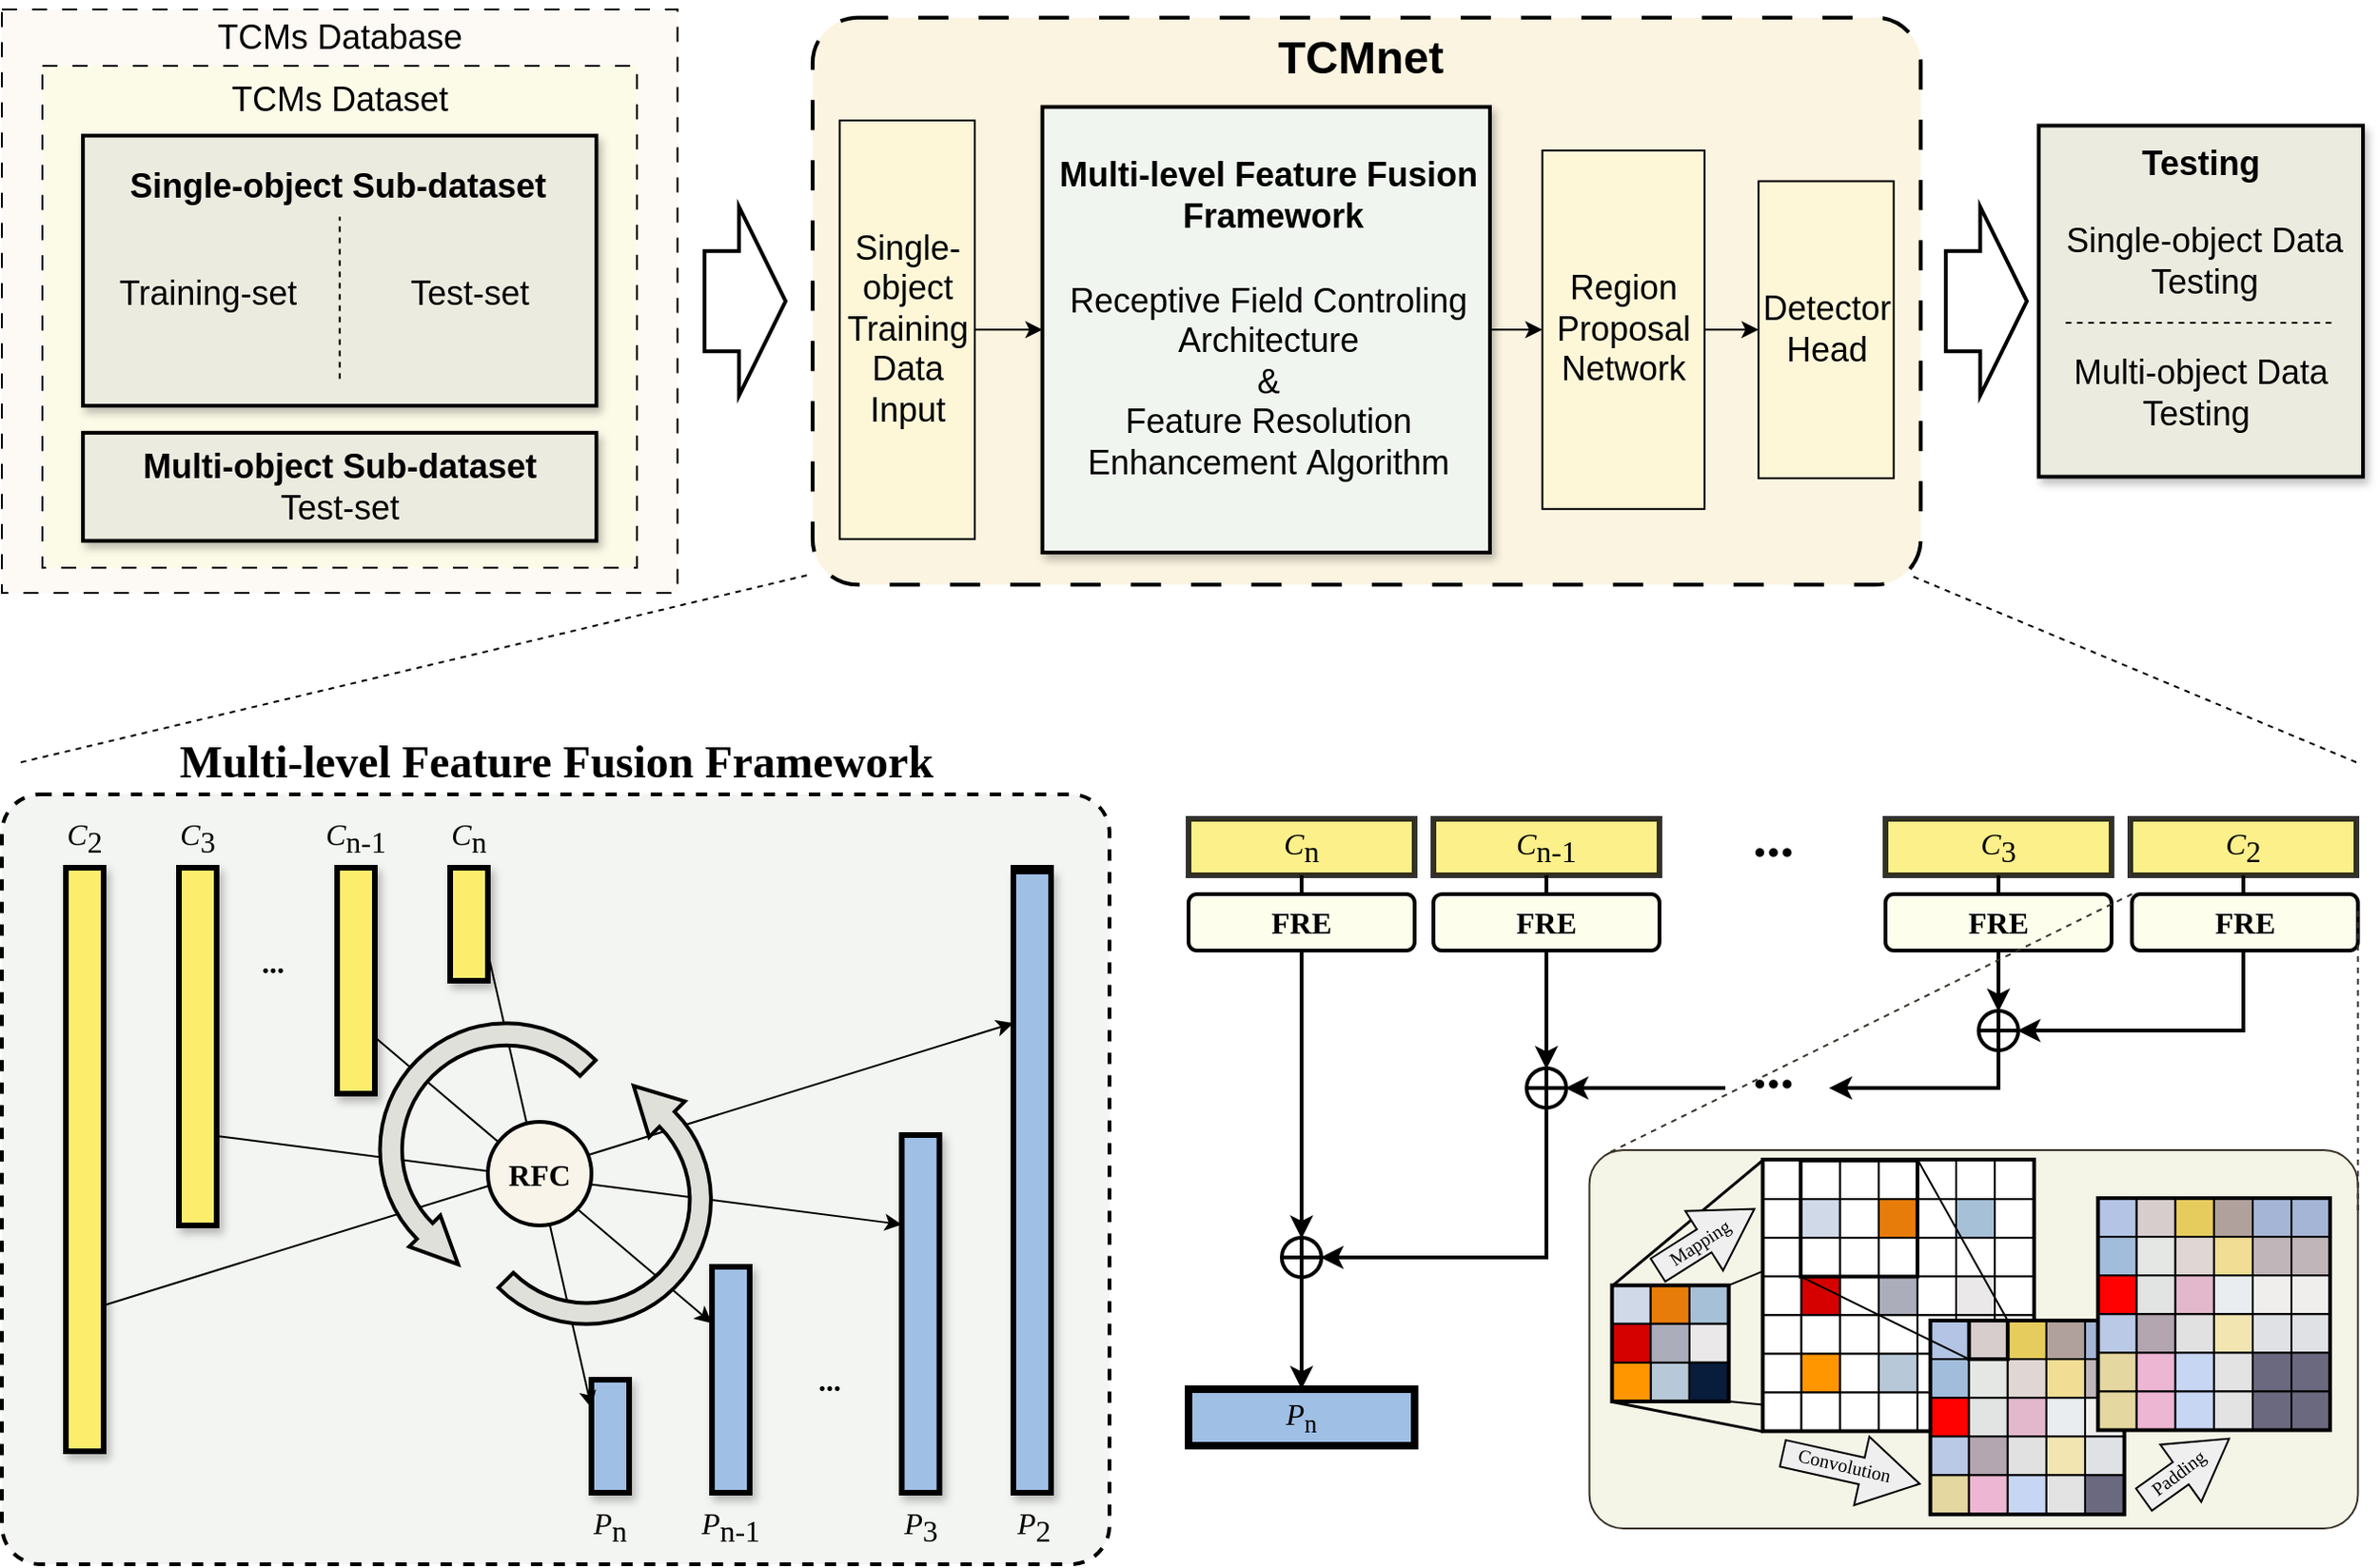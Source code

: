 <mxfile version="22.1.5" type="github">
  <diagram name="第 1 页" id="khmLs58jeUvOhmqPgf9L">
    <mxGraphModel dx="1750" dy="883" grid="1" gridSize="10" guides="1" tooltips="1" connect="1" arrows="1" fold="1" page="1" pageScale="1" pageWidth="827" pageHeight="1169" math="0" shadow="0">
      <root>
        <mxCell id="0" />
        <mxCell id="1" parent="0" />
        <mxCell id="q3gFWJkbwVRjEz614nrL-13" value="" style="rounded=1;whiteSpace=wrap;html=1;fillColor=#e8c869;dashed=1;dashPattern=8 8;fontSize=18;arcSize=8;opacity=20;strokeWidth=2;" vertex="1" parent="1">
          <mxGeometry x="610.435" y="264.348" width="588.261" height="301.304" as="geometry" />
        </mxCell>
        <mxCell id="q3gFWJkbwVRjEz614nrL-14" value="" style="rounded=0;whiteSpace=wrap;html=1;fontSize=18;fillColor=#fdfaf5;strokeColor=default;dashed=1;dashPattern=8 8;" vertex="1" parent="1">
          <mxGeometry x="180" y="260" width="358.7" height="310" as="geometry" />
        </mxCell>
        <mxCell id="q3gFWJkbwVRjEz614nrL-15" value="TCMs Database" style="text;html=1;align=center;verticalAlign=middle;resizable=0;points=[];autosize=1;strokeColor=none;fillColor=none;fontSize=18;" vertex="1" parent="1">
          <mxGeometry x="284.348" y="255" width="150" height="40" as="geometry" />
        </mxCell>
        <mxCell id="q3gFWJkbwVRjEz614nrL-16" value="" style="rounded=0;whiteSpace=wrap;html=1;fontSize=18;fillColor=#fcfbe8;dashed=1;dashPattern=8 8;" vertex="1" parent="1">
          <mxGeometry x="201.52" y="290" width="315.65" height="266.65" as="geometry" />
        </mxCell>
        <mxCell id="q3gFWJkbwVRjEz614nrL-17" value="" style="rounded=0;whiteSpace=wrap;html=1;align=center;fontSize=18;fillColor=#ecebdf;gradientColor=none;glass=0;shadow=1;strokeWidth=2;" vertex="1" parent="1">
          <mxGeometry x="223.044" y="327.087" width="272.609" height="143.478" as="geometry" />
        </mxCell>
        <mxCell id="q3gFWJkbwVRjEz614nrL-18" value="Single-object Sub-dataset" style="text;html=1;align=center;verticalAlign=middle;resizable=0;points=[];autosize=1;strokeColor=none;fillColor=none;fontSize=18;fontStyle=1" vertex="1" parent="1">
          <mxGeometry x="237.998" y="334.257" width="240" height="40" as="geometry" />
        </mxCell>
        <mxCell id="q3gFWJkbwVRjEz614nrL-19" value="&lt;b&gt;Multi-object Sub-dataset&lt;/b&gt;&lt;br style=&quot;font-size: 18px;&quot;&gt;Test-set" style="rounded=0;whiteSpace=wrap;html=1;align=center;fontSize=18;fillColor=#ecebdf;shadow=1;strokeWidth=2;" vertex="1" parent="1">
          <mxGeometry x="223.044" y="484.913" width="272.609" height="57.391" as="geometry" />
        </mxCell>
        <mxCell id="q3gFWJkbwVRjEz614nrL-20" value="TCMs Dataset" style="text;html=1;align=center;verticalAlign=middle;resizable=0;points=[];autosize=1;strokeColor=none;fillColor=none;fontSize=18;" vertex="1" parent="1">
          <mxGeometry x="289.348" y="288.043" width="140" height="40" as="geometry" />
        </mxCell>
        <mxCell id="q3gFWJkbwVRjEz614nrL-21" value="" style="endArrow=none;dashed=1;html=1;rounded=0;movable=1;resizable=1;rotatable=1;deletable=1;editable=1;locked=0;connectable=1;fontSize=18;" edge="1" parent="1">
          <mxGeometry width="50" height="50" relative="1" as="geometry">
            <mxPoint x="359.348" y="456.217" as="sourcePoint" />
            <mxPoint x="359.348" y="370.13" as="targetPoint" />
          </mxGeometry>
        </mxCell>
        <mxCell id="q3gFWJkbwVRjEz614nrL-22" value="Training-set" style="text;html=1;align=center;verticalAlign=middle;resizable=0;points=[];autosize=1;strokeColor=none;fillColor=none;fontSize=18;container=0;" vertex="1" parent="1">
          <mxGeometry x="229.004" y="391.192" width="120" height="40" as="geometry" />
        </mxCell>
        <mxCell id="q3gFWJkbwVRjEz614nrL-23" value="Test-set" style="text;html=1;align=center;verticalAlign=middle;resizable=0;points=[];autosize=1;strokeColor=none;fillColor=none;fontSize=18;" vertex="1" parent="1">
          <mxGeometry x="382.556" y="391.192" width="90" height="40" as="geometry" />
        </mxCell>
        <mxCell id="q3gFWJkbwVRjEz614nrL-24" value="" style="html=1;shadow=0;dashed=0;align=center;verticalAlign=middle;shape=mxgraph.arrows2.arrow;dy=0.47;dx=24.77;notch=0;fontSize=18;strokeWidth=2;" vertex="1" parent="1">
          <mxGeometry x="553.044" y="364.783" width="43.044" height="100.435" as="geometry" />
        </mxCell>
        <mxCell id="q3gFWJkbwVRjEz614nrL-25" style="edgeStyle=orthogonalEdgeStyle;rounded=0;orthogonalLoop=1;jettySize=auto;html=1;exitX=1;exitY=0.5;exitDx=0;exitDy=0;entryX=0;entryY=0.5;entryDx=0;entryDy=0;" edge="1" parent="1" source="q3gFWJkbwVRjEz614nrL-26" target="q3gFWJkbwVRjEz614nrL-27">
          <mxGeometry relative="1" as="geometry" />
        </mxCell>
        <mxCell id="q3gFWJkbwVRjEz614nrL-26" value="Single-object&lt;br style=&quot;font-size: 18px;&quot;&gt;Training&lt;br style=&quot;font-size: 18px;&quot;&gt;Data&lt;br style=&quot;font-size: 18px;&quot;&gt;Input" style="rounded=0;whiteSpace=wrap;html=1;fontSize=18;fillColor=#fdf7d8;" vertex="1" parent="1">
          <mxGeometry x="624.783" y="318.978" width="71.739" height="222.391" as="geometry" />
        </mxCell>
        <mxCell id="q3gFWJkbwVRjEz614nrL-27" value="" style="rounded=0;whiteSpace=wrap;html=1;fontSize=18;strokeWidth=2;shadow=1;fillColor=#f1f5f0;" vertex="1" parent="1">
          <mxGeometry x="732.39" y="311.8" width="237.61" height="236.74" as="geometry" />
        </mxCell>
        <mxCell id="q3gFWJkbwVRjEz614nrL-28" value="Region&lt;br style=&quot;font-size: 18px;&quot;&gt;Proposal&lt;br style=&quot;font-size: 18px;&quot;&gt;Network" style="rounded=0;whiteSpace=wrap;html=1;fontSize=18;fillColor=#fdf7d8;" vertex="1" parent="1">
          <mxGeometry x="997.827" y="334.933" width="86.087" height="190.467" as="geometry" />
        </mxCell>
        <mxCell id="q3gFWJkbwVRjEz614nrL-29" style="edgeStyle=orthogonalEdgeStyle;rounded=0;orthogonalLoop=1;jettySize=auto;html=1;entryX=0;entryY=0.5;entryDx=0;entryDy=0;fontSize=18;" edge="1" parent="1" source="q3gFWJkbwVRjEz614nrL-27" target="q3gFWJkbwVRjEz614nrL-28">
          <mxGeometry relative="1" as="geometry" />
        </mxCell>
        <mxCell id="q3gFWJkbwVRjEz614nrL-30" value="Detector&lt;br style=&quot;font-size: 18px;&quot;&gt;Head" style="rounded=0;whiteSpace=wrap;html=1;fontSize=18;fillColor=#fdf7d8;" vertex="1" parent="1">
          <mxGeometry x="1112.61" y="351.261" width="71.739" height="157.826" as="geometry" />
        </mxCell>
        <mxCell id="q3gFWJkbwVRjEz614nrL-31" style="edgeStyle=orthogonalEdgeStyle;rounded=0;orthogonalLoop=1;jettySize=auto;html=1;entryX=0;entryY=0.5;entryDx=0;entryDy=0;fontSize=18;" edge="1" parent="1" source="q3gFWJkbwVRjEz614nrL-28" target="q3gFWJkbwVRjEz614nrL-30">
          <mxGeometry relative="1" as="geometry" />
        </mxCell>
        <mxCell id="q3gFWJkbwVRjEz614nrL-32" value="&lt;b style=&quot;font-size: 18px;&quot;&gt;Multi-level Feature Fusion&lt;br style=&quot;font-size: 18px;&quot;&gt;&amp;nbsp;Framework&lt;/b&gt;" style="text;html=1;align=center;verticalAlign=middle;resizable=0;points=[];autosize=1;strokeColor=none;fillColor=none;fontSize=18;" vertex="1" parent="1">
          <mxGeometry x="726.998" y="329.083" width="250" height="60" as="geometry" />
        </mxCell>
        <mxCell id="q3gFWJkbwVRjEz614nrL-33" value="Receptive Field Controling&lt;br style=&quot;font-size: 18px;&quot;&gt;Architecture&lt;br style=&quot;font-size: 18px;&quot;&gt;&amp;amp;&lt;br style=&quot;font-size: 18px;&quot;&gt;Feature Resolution &lt;br style=&quot;font-size: 18px;&quot;&gt;Enhancement&amp;nbsp;Algorithm" style="text;html=1;align=center;verticalAlign=middle;resizable=0;points=[];autosize=1;strokeColor=none;fillColor=none;fontSize=18;" vertex="1" parent="1">
          <mxGeometry x="736.995" y="398.09" width="230" height="120" as="geometry" />
        </mxCell>
        <mxCell id="q3gFWJkbwVRjEz614nrL-34" value="TCMnet" style="text;html=1;align=center;verticalAlign=middle;resizable=0;points=[];autosize=1;strokeColor=none;fillColor=none;fontStyle=1;fontSize=24;" vertex="1" parent="1">
          <mxGeometry x="846.349" y="265.761" width="110" height="40" as="geometry" />
        </mxCell>
        <mxCell id="q3gFWJkbwVRjEz614nrL-35" value="" style="rounded=0;whiteSpace=wrap;html=1;fontSize=18;fillColor=#ecebdf;strokeWidth=2;shadow=1;" vertex="1" parent="1">
          <mxGeometry x="1261.336" y="321.739" width="172.174" height="186.522" as="geometry" />
        </mxCell>
        <mxCell id="q3gFWJkbwVRjEz614nrL-36" value="Testing" style="text;html=1;align=center;verticalAlign=middle;resizable=0;points=[];autosize=1;strokeColor=none;fillColor=none;fontStyle=1;fontSize=18;" vertex="1" parent="1">
          <mxGeometry x="1302.423" y="322.16" width="90" height="40" as="geometry" />
        </mxCell>
        <mxCell id="q3gFWJkbwVRjEz614nrL-37" value="" style="endArrow=none;dashed=1;html=1;rounded=0;fontSize=18;" edge="1" parent="1">
          <mxGeometry width="50" height="50" relative="1" as="geometry">
            <mxPoint x="1275.684" y="426.464" as="sourcePoint" />
            <mxPoint x="1419.162" y="426.464" as="targetPoint" />
          </mxGeometry>
        </mxCell>
        <mxCell id="q3gFWJkbwVRjEz614nrL-38" value="Single-object Data&lt;br style=&quot;font-size: 18px;&quot;&gt;Testing" style="text;html=1;align=center;verticalAlign=middle;resizable=0;points=[];autosize=1;strokeColor=none;fillColor=none;fontSize=18;" vertex="1" parent="1">
          <mxGeometry x="1263.513" y="363.727" width="170" height="60" as="geometry" />
        </mxCell>
        <mxCell id="q3gFWJkbwVRjEz614nrL-39" value="Multi-object Data&lt;br style=&quot;font-size: 18px;&quot;&gt;Testing&amp;nbsp;" style="text;html=1;align=center;verticalAlign=middle;resizable=0;points=[];autosize=1;strokeColor=none;fillColor=none;fontSize=18;" vertex="1" parent="1">
          <mxGeometry x="1267.423" y="434.225" width="160" height="60" as="geometry" />
        </mxCell>
        <mxCell id="q3gFWJkbwVRjEz614nrL-40" value="" style="html=1;shadow=0;dashed=0;align=center;verticalAlign=middle;shape=mxgraph.arrows2.arrow;dy=0.47;dx=24.77;notch=0;fontSize=18;strokeWidth=2;" vertex="1" parent="1">
          <mxGeometry x="1212.004" y="364.783" width="43.044" height="100.435" as="geometry" />
        </mxCell>
        <mxCell id="q3gFWJkbwVRjEz614nrL-41" value="" style="endArrow=none;dashed=1;html=1;rounded=0;" edge="1" parent="1">
          <mxGeometry width="50" height="50" relative="1" as="geometry">
            <mxPoint x="190" y="660" as="sourcePoint" />
            <mxPoint x="610" y="560" as="targetPoint" />
          </mxGeometry>
        </mxCell>
        <mxCell id="q3gFWJkbwVRjEz614nrL-42" value="" style="endArrow=none;dashed=1;html=1;rounded=0;entryX=0.99;entryY=0.983;entryDx=0;entryDy=0;entryPerimeter=0;fillColor=#b0a19d;" edge="1" parent="1" target="q3gFWJkbwVRjEz614nrL-43">
          <mxGeometry width="50" height="50" relative="1" as="geometry">
            <mxPoint x="1430" y="660" as="sourcePoint" />
            <mxPoint x="655" y="577" as="targetPoint" />
          </mxGeometry>
        </mxCell>
        <mxCell id="q3gFWJkbwVRjEz614nrL-43" value="" style="rounded=1;whiteSpace=wrap;html=1;fillColor=none;dashed=1;dashPattern=8 8;fontSize=18;arcSize=8;strokeWidth=2;" vertex="1" parent="1">
          <mxGeometry x="610.435" y="264.348" width="588.261" height="301.304" as="geometry" />
        </mxCell>
        <mxCell id="q3gFWJkbwVRjEz614nrL-44" value="" style="rounded=1;whiteSpace=wrap;html=1;arcSize=9;fillColor=#F4F5E7;strokeColor=#3B3228;gradientColor=none;gradientDirection=south;fontFamily=Times New Roman;" vertex="1" parent="1">
          <mxGeometry x="1022.81" y="866" width="408" height="201" as="geometry" />
        </mxCell>
        <mxCell id="q3gFWJkbwVRjEz614nrL-45" value="" style="endArrow=none;html=1;rounded=0;exitX=1;exitY=1;exitDx=0;exitDy=0;entryX=1;entryY=1;entryDx=0;entryDy=0;fontFamily=Times New Roman;" edge="1" parent="1" source="q3gFWJkbwVRjEz614nrL-79" target="q3gFWJkbwVRjEz614nrL-133">
          <mxGeometry width="50" height="50" relative="1" as="geometry">
            <mxPoint x="1072.81" y="1096.52" as="sourcePoint" />
            <mxPoint x="1122.81" y="1046.52" as="targetPoint" />
          </mxGeometry>
        </mxCell>
        <mxCell id="q3gFWJkbwVRjEz614nrL-46" style="edgeStyle=orthogonalEdgeStyle;rounded=0;orthogonalLoop=1;jettySize=auto;html=1;exitX=0.5;exitY=1;exitDx=0;exitDy=0;entryX=0.5;entryY=0;entryDx=0;entryDy=0;strokeWidth=2;fontFamily=Times New Roman;" edge="1" parent="1" source="q3gFWJkbwVRjEz614nrL-65" target="q3gFWJkbwVRjEz614nrL-57">
          <mxGeometry relative="1" as="geometry" />
        </mxCell>
        <mxCell id="q3gFWJkbwVRjEz614nrL-47" value="&lt;i style=&quot;font-size: 16px;&quot;&gt;C&lt;/i&gt;&lt;sub style=&quot;font-size: 16px;&quot;&gt;n-1&lt;/sub&gt;" style="rounded=0;whiteSpace=wrap;html=1;fillColor=#fced6d;strokeWidth=3;opacity=80;fontFamily=Times New Roman;fontSize=16;" vertex="1" parent="1">
          <mxGeometry x="940" y="690" width="120" height="30" as="geometry" />
        </mxCell>
        <mxCell id="q3gFWJkbwVRjEz614nrL-48" style="edgeStyle=orthogonalEdgeStyle;rounded=0;orthogonalLoop=1;jettySize=auto;html=1;exitX=0.5;exitY=1;exitDx=0;exitDy=0;entryX=0.5;entryY=0;entryDx=0;entryDy=0;strokeWidth=2;fontFamily=Times New Roman;" edge="1" parent="1" source="q3gFWJkbwVRjEz614nrL-49" target="q3gFWJkbwVRjEz614nrL-53">
          <mxGeometry relative="1" as="geometry" />
        </mxCell>
        <mxCell id="q3gFWJkbwVRjEz614nrL-49" value="&lt;i style=&quot;font-size: 16px;&quot;&gt;C&lt;/i&gt;&lt;sub style=&quot;font-size: 16px;&quot;&gt;3&lt;/sub&gt;" style="rounded=0;whiteSpace=wrap;html=1;fillColor=#fced6d;strokeWidth=3;opacity=80;fontFamily=Times New Roman;fontSize=16;" vertex="1" parent="1">
          <mxGeometry x="1180" y="690" width="120" height="30" as="geometry" />
        </mxCell>
        <mxCell id="q3gFWJkbwVRjEz614nrL-50" style="edgeStyle=orthogonalEdgeStyle;rounded=0;orthogonalLoop=1;jettySize=auto;html=1;exitX=0.5;exitY=1;exitDx=0;exitDy=0;entryX=1;entryY=0.5;entryDx=0;entryDy=0;strokeWidth=2;fontFamily=Times New Roman;" edge="1" parent="1" source="q3gFWJkbwVRjEz614nrL-51" target="q3gFWJkbwVRjEz614nrL-53">
          <mxGeometry relative="1" as="geometry" />
        </mxCell>
        <mxCell id="q3gFWJkbwVRjEz614nrL-51" value="&lt;i style=&quot;font-size: 16px;&quot;&gt;C&lt;/i&gt;&lt;sub style=&quot;font-size: 16px;&quot;&gt;2&lt;/sub&gt;" style="rounded=0;whiteSpace=wrap;html=1;fillColor=#fced6d;strokeWidth=3;opacity=80;fontFamily=Times New Roman;fontSize=16;" vertex="1" parent="1">
          <mxGeometry x="1310" y="690" width="120" height="30" as="geometry" />
        </mxCell>
        <mxCell id="q3gFWJkbwVRjEz614nrL-52" style="edgeStyle=orthogonalEdgeStyle;rounded=0;orthogonalLoop=1;jettySize=auto;html=1;exitX=0.5;exitY=1;exitDx=0;exitDy=0;entryX=1;entryY=1;entryDx=0;entryDy=0;strokeWidth=2;fontFamily=Times New Roman;" edge="1" parent="1" source="q3gFWJkbwVRjEz614nrL-53" target="q3gFWJkbwVRjEz614nrL-61">
          <mxGeometry relative="1" as="geometry">
            <Array as="points">
              <mxPoint x="1240" y="833" />
            </Array>
          </mxGeometry>
        </mxCell>
        <mxCell id="q3gFWJkbwVRjEz614nrL-53" value="" style="ellipse;whiteSpace=wrap;html=1;aspect=fixed;strokeWidth=2;fontFamily=Times New Roman;" vertex="1" parent="1">
          <mxGeometry x="1230" y="792.5" width="20" height="20" as="geometry" />
        </mxCell>
        <mxCell id="q3gFWJkbwVRjEz614nrL-54" style="edgeStyle=orthogonalEdgeStyle;rounded=0;orthogonalLoop=1;jettySize=auto;html=1;exitX=0.5;exitY=1;exitDx=0;exitDy=0;entryX=0.5;entryY=0;entryDx=0;entryDy=0;strokeWidth=2;fontFamily=Times New Roman;" edge="1" parent="1" source="q3gFWJkbwVRjEz614nrL-55" target="q3gFWJkbwVRjEz614nrL-59">
          <mxGeometry relative="1" as="geometry" />
        </mxCell>
        <mxCell id="q3gFWJkbwVRjEz614nrL-55" value="&lt;i style=&quot;font-size: 16px;&quot;&gt;C&lt;/i&gt;&lt;sub style=&quot;font-size: 16px;&quot;&gt;n&lt;/sub&gt;" style="rounded=0;whiteSpace=wrap;html=1;fillColor=#fced6d;strokeWidth=3;opacity=80;fontFamily=Times New Roman;fontSize=16;" vertex="1" parent="1">
          <mxGeometry x="810" y="690" width="120" height="30" as="geometry" />
        </mxCell>
        <mxCell id="q3gFWJkbwVRjEz614nrL-56" style="edgeStyle=orthogonalEdgeStyle;rounded=0;orthogonalLoop=1;jettySize=auto;html=1;exitX=0.5;exitY=1;exitDx=0;exitDy=0;entryX=1;entryY=0.5;entryDx=0;entryDy=0;strokeWidth=2;fontFamily=Times New Roman;" edge="1" parent="1" source="q3gFWJkbwVRjEz614nrL-57" target="q3gFWJkbwVRjEz614nrL-59">
          <mxGeometry relative="1" as="geometry">
            <Array as="points">
              <mxPoint x="1000" y="923" />
            </Array>
          </mxGeometry>
        </mxCell>
        <mxCell id="q3gFWJkbwVRjEz614nrL-57" value="" style="ellipse;whiteSpace=wrap;html=1;aspect=fixed;strokeWidth=2;fontFamily=Times New Roman;" vertex="1" parent="1">
          <mxGeometry x="990" y="823" width="20" height="20" as="geometry" />
        </mxCell>
        <mxCell id="q3gFWJkbwVRjEz614nrL-58" style="edgeStyle=orthogonalEdgeStyle;rounded=0;orthogonalLoop=1;jettySize=auto;html=1;exitX=0.5;exitY=1;exitDx=0;exitDy=0;entryX=0.5;entryY=0;entryDx=0;entryDy=0;strokeWidth=2;fontFamily=Times New Roman;" edge="1" parent="1" source="q3gFWJkbwVRjEz614nrL-59" target="q3gFWJkbwVRjEz614nrL-60">
          <mxGeometry relative="1" as="geometry" />
        </mxCell>
        <mxCell id="q3gFWJkbwVRjEz614nrL-59" value="" style="ellipse;whiteSpace=wrap;html=1;aspect=fixed;strokeWidth=2;fontFamily=Times New Roman;" vertex="1" parent="1">
          <mxGeometry x="860" y="913" width="20" height="20" as="geometry" />
        </mxCell>
        <mxCell id="q3gFWJkbwVRjEz614nrL-60" value="&lt;i&gt;P&lt;/i&gt;&lt;sub&gt;n&lt;/sub&gt;" style="rounded=0;whiteSpace=wrap;html=1;fillColor=#9fbfe5;strokeWidth=4;fontFamily=Times New Roman;fontSize=16;" vertex="1" parent="1">
          <mxGeometry x="810" y="993.02" width="120" height="30" as="geometry" />
        </mxCell>
        <mxCell id="q3gFWJkbwVRjEz614nrL-61" value="&lt;b&gt;&lt;font style=&quot;font-size: 29px;&quot;&gt;...&lt;/font&gt;&lt;/b&gt;" style="rounded=0;whiteSpace=wrap;html=1;strokeColor=none;fillColor=none;rotation=0;fontFamily=Times New Roman;" vertex="1" parent="1">
          <mxGeometry x="1091" y="813" width="59" height="20" as="geometry" />
        </mxCell>
        <mxCell id="q3gFWJkbwVRjEz614nrL-62" value="FRE" style="rounded=1;whiteSpace=wrap;html=1;fillColor=#fdfeec;strokeWidth=2;fontFamily=Times New Roman;fontStyle=1;fontSize=16;" vertex="1" parent="1">
          <mxGeometry x="810" y="730" width="120" height="30" as="geometry" />
        </mxCell>
        <mxCell id="q3gFWJkbwVRjEz614nrL-63" value="FRE" style="rounded=1;whiteSpace=wrap;html=1;fillColor=#fdfeec;strokeWidth=2;fontFamily=Times New Roman;fontStyle=1;fontSize=16;" vertex="1" parent="1">
          <mxGeometry x="1180" y="730" width="120" height="30" as="geometry" />
        </mxCell>
        <mxCell id="q3gFWJkbwVRjEz614nrL-64" value="FRE" style="rounded=1;whiteSpace=wrap;html=1;fillColor=#fdfeec;strokeWidth=2;fontFamily=Times New Roman;fontStyle=1;fontSize=16;" vertex="1" parent="1">
          <mxGeometry x="1310.81" y="730" width="120" height="30" as="geometry" />
        </mxCell>
        <mxCell id="q3gFWJkbwVRjEz614nrL-65" value="FRE" style="rounded=1;whiteSpace=wrap;html=1;fillColor=#fdfeec;strokeWidth=2;fontFamily=Times New Roman;fontStyle=1;fontSize=16;" vertex="1" parent="1">
          <mxGeometry x="940" y="730" width="120" height="30" as="geometry" />
        </mxCell>
        <mxCell id="q3gFWJkbwVRjEz614nrL-66" value="" style="endArrow=none;dashed=1;html=1;strokeWidth=1;rounded=0;entryX=0;entryY=0;entryDx=0;entryDy=0;strokeColor=#38332B;fontFamily=Times New Roman;" edge="1" parent="1" target="q3gFWJkbwVRjEz614nrL-64">
          <mxGeometry width="50" height="50" relative="1" as="geometry">
            <mxPoint x="1034.0" y="867" as="sourcePoint" />
            <mxPoint x="1530" y="800" as="targetPoint" />
          </mxGeometry>
        </mxCell>
        <mxCell id="q3gFWJkbwVRjEz614nrL-67" value="" style="endArrow=none;dashed=1;html=1;strokeWidth=1;rounded=0;entryX=1;entryY=0.25;entryDx=0;entryDy=0;strokeColor=#38332B;exitX=1;exitY=0.159;exitDx=0;exitDy=0;exitPerimeter=0;fontFamily=Times New Roman;" edge="1" parent="1" source="q3gFWJkbwVRjEz614nrL-44" target="q3gFWJkbwVRjEz614nrL-64">
          <mxGeometry width="50" height="50" relative="1" as="geometry">
            <mxPoint x="1430" y="848" as="sourcePoint" />
            <mxPoint x="1590" y="780" as="targetPoint" />
          </mxGeometry>
        </mxCell>
        <mxCell id="q3gFWJkbwVRjEz614nrL-68" value="" style="endArrow=none;html=1;rounded=0;entryX=0.5;entryY=1;entryDx=0;entryDy=0;exitX=0.5;exitY=0;exitDx=0;exitDy=0;strokeWidth=2;fontFamily=Times New Roman;fontSize=16;" edge="1" parent="1" source="q3gFWJkbwVRjEz614nrL-65" target="q3gFWJkbwVRjEz614nrL-47">
          <mxGeometry width="50" height="50" relative="1" as="geometry">
            <mxPoint x="970" y="750" as="sourcePoint" />
            <mxPoint x="1020" y="700" as="targetPoint" />
          </mxGeometry>
        </mxCell>
        <mxCell id="q3gFWJkbwVRjEz614nrL-69" value="" style="group;fontFamily=Times New Roman;" vertex="1" connectable="0" parent="1">
          <mxGeometry x="1034.81" y="937.779" width="62" height="61.741" as="geometry" />
        </mxCell>
        <mxCell id="q3gFWJkbwVRjEz614nrL-70" value="" style="rounded=0;whiteSpace=wrap;html=1;container=0;fillColor=#b7c8d8;strokeColor=default;strokeWidth=1;fontFamily=Times New Roman;" vertex="1" parent="q3gFWJkbwVRjEz614nrL-69">
          <mxGeometry x="20.54" y="41.08" width="20.54" height="20.541" as="geometry" />
        </mxCell>
        <mxCell id="q3gFWJkbwVRjEz614nrL-71" value="" style="rounded=0;whiteSpace=wrap;html=1;container=0;fillColor=#D0D9E8;strokeColor=default;strokeWidth=1;fontFamily=Times New Roman;" vertex="1" parent="q3gFWJkbwVRjEz614nrL-69">
          <mxGeometry x="0.0" width="20.54" height="20.541" as="geometry" />
        </mxCell>
        <mxCell id="q3gFWJkbwVRjEz614nrL-72" value="" style="rounded=0;whiteSpace=wrap;html=1;container=0;strokeColor=default;strokeWidth=1;fillColor=#FF9600;fontFamily=Times New Roman;" vertex="1" parent="q3gFWJkbwVRjEz614nrL-69">
          <mxGeometry x="0.001" y="41.08" width="20.54" height="20.541" as="geometry" />
        </mxCell>
        <mxCell id="q3gFWJkbwVRjEz614nrL-73" value="" style="rounded=0;whiteSpace=wrap;html=1;container=0;fillColor=#a6c0d7;strokeColor=default;strokeWidth=1;fontFamily=Times New Roman;" vertex="1" parent="q3gFWJkbwVRjEz614nrL-69">
          <mxGeometry x="41.08" y="0.001" width="20.54" height="20.541" as="geometry" />
        </mxCell>
        <mxCell id="q3gFWJkbwVRjEz614nrL-74" value="" style="rounded=0;whiteSpace=wrap;html=1;container=0;fillColor=#D40100;strokeColor=default;strokeWidth=1;fontFamily=Times New Roman;" vertex="1" parent="q3gFWJkbwVRjEz614nrL-69">
          <mxGeometry x="0.0" y="20.541" width="20.54" height="20.541" as="geometry" />
        </mxCell>
        <mxCell id="q3gFWJkbwVRjEz614nrL-75" value="" style="rounded=0;whiteSpace=wrap;html=1;container=0;strokeColor=default;strokeWidth=1;fillColor=#eae8e9;fontFamily=Times New Roman;" vertex="1" parent="q3gFWJkbwVRjEz614nrL-69">
          <mxGeometry x="41.081" y="20.541" width="20.54" height="20.541" as="geometry" />
        </mxCell>
        <mxCell id="q3gFWJkbwVRjEz614nrL-76" value="" style="rounded=0;whiteSpace=wrap;html=1;container=0;strokeColor=default;strokeWidth=1;fillColor=#E87C0A;fontFamily=Times New Roman;" vertex="1" parent="q3gFWJkbwVRjEz614nrL-69">
          <mxGeometry x="20.54" y="0.001" width="20.54" height="20.541" as="geometry" />
        </mxCell>
        <mxCell id="q3gFWJkbwVRjEz614nrL-77" value="" style="rounded=0;whiteSpace=wrap;html=1;container=0;strokeColor=default;strokeWidth=1;fillColor=#abaeba;fontFamily=Times New Roman;" vertex="1" parent="q3gFWJkbwVRjEz614nrL-69">
          <mxGeometry x="20.54" y="20.541" width="20.54" height="20.541" as="geometry" />
        </mxCell>
        <mxCell id="q3gFWJkbwVRjEz614nrL-78" value="" style="rounded=0;whiteSpace=wrap;html=1;container=0;fillColor=#081c3b;strokeColor=default;strokeWidth=1;fontFamily=Times New Roman;" vertex="1" parent="q3gFWJkbwVRjEz614nrL-69">
          <mxGeometry x="41.081" y="41.081" width="20.54" height="20.541" as="geometry" />
        </mxCell>
        <mxCell id="q3gFWJkbwVRjEz614nrL-79" value="" style="rounded=0;whiteSpace=wrap;html=1;fillColor=none;strokeWidth=2;fontFamily=Times New Roman;" vertex="1" parent="q3gFWJkbwVRjEz614nrL-69">
          <mxGeometry y="0.061" width="62" height="61.68" as="geometry" />
        </mxCell>
        <mxCell id="q3gFWJkbwVRjEz614nrL-80" value="" style="endArrow=none;html=1;rounded=0;exitX=0;exitY=0;exitDx=0;exitDy=0;entryX=0;entryY=0;entryDx=0;entryDy=0;strokeWidth=1.5;fontFamily=Times New Roman;" edge="1" parent="1" source="q3gFWJkbwVRjEz614nrL-79" target="q3gFWJkbwVRjEz614nrL-133">
          <mxGeometry width="50" height="50" relative="1" as="geometry">
            <mxPoint x="1007.81" y="956.52" as="sourcePoint" />
            <mxPoint x="1057.81" y="906.52" as="targetPoint" />
          </mxGeometry>
        </mxCell>
        <mxCell id="q3gFWJkbwVRjEz614nrL-81" value="" style="endArrow=none;html=1;rounded=0;exitX=0;exitY=1;exitDx=0;exitDy=0;entryX=0;entryY=1;entryDx=0;entryDy=0;strokeWidth=1.5;fontFamily=Times New Roman;" edge="1" parent="1" source="q3gFWJkbwVRjEz614nrL-79" target="q3gFWJkbwVRjEz614nrL-133">
          <mxGeometry width="50" height="50" relative="1" as="geometry">
            <mxPoint x="1007.81" y="956.52" as="sourcePoint" />
            <mxPoint x="1057.81" y="906.52" as="targetPoint" />
          </mxGeometry>
        </mxCell>
        <mxCell id="q3gFWJkbwVRjEz614nrL-82" value="" style="endArrow=none;html=1;rounded=0;exitX=1;exitY=0;exitDx=0;exitDy=0;entryX=1;entryY=0;entryDx=0;entryDy=0;fontFamily=Times New Roman;" edge="1" parent="1" source="q3gFWJkbwVRjEz614nrL-79" target="q3gFWJkbwVRjEz614nrL-133">
          <mxGeometry width="50" height="50" relative="1" as="geometry">
            <mxPoint x="966.81" y="1025.52" as="sourcePoint" />
            <mxPoint x="1064.81" y="1106.52" as="targetPoint" />
          </mxGeometry>
        </mxCell>
        <mxCell id="q3gFWJkbwVRjEz614nrL-83" value="" style="group;fontFamily=Times New Roman;" vertex="1" connectable="0" parent="1">
          <mxGeometry x="1114.806" y="871" width="144.074" height="144.304" as="geometry" />
        </mxCell>
        <mxCell id="q3gFWJkbwVRjEz614nrL-84" value="" style="rounded=0;whiteSpace=wrap;html=1;container=0;strokeColor=default;fontFamily=Times New Roman;" vertex="1" parent="q3gFWJkbwVRjEz614nrL-83">
          <mxGeometry y="0.52" width="20.54" height="20.541" as="geometry" />
        </mxCell>
        <mxCell id="q3gFWJkbwVRjEz614nrL-85" value="" style="rounded=0;whiteSpace=wrap;html=1;container=0;strokeColor=default;fontFamily=Times New Roman;" vertex="1" parent="q3gFWJkbwVRjEz614nrL-83">
          <mxGeometry x="20.54" y="0.52" width="20.54" height="20.541" as="geometry" />
        </mxCell>
        <mxCell id="q3gFWJkbwVRjEz614nrL-86" value="" style="rounded=0;whiteSpace=wrap;html=1;container=0;strokeColor=default;fontFamily=Times New Roman;" vertex="1" parent="q3gFWJkbwVRjEz614nrL-83">
          <mxGeometry x="41.081" y="0.52" width="20.54" height="20.541" as="geometry" />
        </mxCell>
        <mxCell id="q3gFWJkbwVRjEz614nrL-87" value="" style="rounded=0;whiteSpace=wrap;html=1;container=0;strokeColor=default;fontFamily=Times New Roman;" vertex="1" parent="q3gFWJkbwVRjEz614nrL-83">
          <mxGeometry y="21.061" width="20.54" height="20.541" as="geometry" />
        </mxCell>
        <mxCell id="q3gFWJkbwVRjEz614nrL-88" value="" style="rounded=0;whiteSpace=wrap;html=1;container=0;strokeColor=default;fillColor=#d0d9e8;fontFamily=Times New Roman;" vertex="1" parent="q3gFWJkbwVRjEz614nrL-83">
          <mxGeometry x="20.54" y="21.061" width="20.54" height="20.541" as="geometry" />
        </mxCell>
        <mxCell id="q3gFWJkbwVRjEz614nrL-89" value="" style="rounded=0;whiteSpace=wrap;html=1;container=0;strokeColor=default;fontFamily=Times New Roman;" vertex="1" parent="q3gFWJkbwVRjEz614nrL-83">
          <mxGeometry x="41.081" y="21.061" width="20.54" height="20.541" as="geometry" />
        </mxCell>
        <mxCell id="q3gFWJkbwVRjEz614nrL-90" value="" style="rounded=0;whiteSpace=wrap;html=1;container=0;strokeColor=default;fontFamily=Times New Roman;" vertex="1" parent="q3gFWJkbwVRjEz614nrL-83">
          <mxGeometry y="41.601" width="20.54" height="20.541" as="geometry" />
        </mxCell>
        <mxCell id="q3gFWJkbwVRjEz614nrL-91" value="" style="rounded=0;whiteSpace=wrap;html=1;container=0;strokeColor=default;fontFamily=Times New Roman;" vertex="1" parent="q3gFWJkbwVRjEz614nrL-83">
          <mxGeometry x="20.54" y="41.601" width="20.54" height="20.541" as="geometry" />
        </mxCell>
        <mxCell id="q3gFWJkbwVRjEz614nrL-92" value="" style="rounded=0;whiteSpace=wrap;html=1;container=0;strokeColor=default;fontFamily=Times New Roman;" vertex="1" parent="q3gFWJkbwVRjEz614nrL-83">
          <mxGeometry x="41.081" y="41.601" width="20.54" height="20.541" as="geometry" />
        </mxCell>
        <mxCell id="q3gFWJkbwVRjEz614nrL-93" value="" style="rounded=0;whiteSpace=wrap;html=1;container=0;strokeColor=default;fontFamily=Times New Roman;" vertex="1" parent="q3gFWJkbwVRjEz614nrL-83">
          <mxGeometry x="61.621" y="0.52" width="20.54" height="20.541" as="geometry" />
        </mxCell>
        <mxCell id="q3gFWJkbwVRjEz614nrL-94" value="" style="rounded=0;whiteSpace=wrap;html=1;container=0;strokeColor=default;fillColor=#e87c0a;fontFamily=Times New Roman;" vertex="1" parent="q3gFWJkbwVRjEz614nrL-83">
          <mxGeometry x="61.621" y="21.061" width="20.54" height="20.541" as="geometry" />
        </mxCell>
        <mxCell id="q3gFWJkbwVRjEz614nrL-95" value="" style="rounded=0;whiteSpace=wrap;html=1;container=0;strokeColor=default;fontFamily=Times New Roman;" vertex="1" parent="q3gFWJkbwVRjEz614nrL-83">
          <mxGeometry x="61.621" y="41.601" width="20.54" height="20.541" as="geometry" />
        </mxCell>
        <mxCell id="q3gFWJkbwVRjEz614nrL-96" value="" style="rounded=0;whiteSpace=wrap;html=1;container=0;strokeColor=default;fontFamily=Times New Roman;" vertex="1" parent="q3gFWJkbwVRjEz614nrL-83">
          <mxGeometry x="82.161" y="0.52" width="20.54" height="20.541" as="geometry" />
        </mxCell>
        <mxCell id="q3gFWJkbwVRjEz614nrL-97" value="" style="rounded=0;whiteSpace=wrap;html=1;container=0;strokeColor=default;fontFamily=Times New Roman;" vertex="1" parent="q3gFWJkbwVRjEz614nrL-83">
          <mxGeometry x="82.161" y="21.061" width="20.54" height="20.541" as="geometry" />
        </mxCell>
        <mxCell id="q3gFWJkbwVRjEz614nrL-98" value="" style="rounded=0;whiteSpace=wrap;html=1;container=0;strokeColor=default;fontFamily=Times New Roman;" vertex="1" parent="q3gFWJkbwVRjEz614nrL-83">
          <mxGeometry x="82.161" y="41.601" width="20.54" height="20.541" as="geometry" />
        </mxCell>
        <mxCell id="q3gFWJkbwVRjEz614nrL-99" value="" style="rounded=0;whiteSpace=wrap;html=1;container=0;strokeColor=default;fontFamily=Times New Roman;" vertex="1" parent="q3gFWJkbwVRjEz614nrL-83">
          <mxGeometry y="62.142" width="20.54" height="20.541" as="geometry" />
        </mxCell>
        <mxCell id="q3gFWJkbwVRjEz614nrL-100" value="" style="rounded=0;whiteSpace=wrap;html=1;container=0;strokeColor=default;fillColor=#d40100;fontFamily=Times New Roman;" vertex="1" parent="q3gFWJkbwVRjEz614nrL-83">
          <mxGeometry x="20.54" y="62.142" width="20.54" height="20.541" as="geometry" />
        </mxCell>
        <mxCell id="q3gFWJkbwVRjEz614nrL-101" value="" style="rounded=0;whiteSpace=wrap;html=1;container=0;strokeColor=default;fontFamily=Times New Roman;" vertex="1" parent="q3gFWJkbwVRjEz614nrL-83">
          <mxGeometry x="41.081" y="62.142" width="20.54" height="20.541" as="geometry" />
        </mxCell>
        <mxCell id="q3gFWJkbwVRjEz614nrL-102" value="" style="rounded=0;whiteSpace=wrap;html=1;container=0;strokeColor=default;fontFamily=Times New Roman;" vertex="1" parent="q3gFWJkbwVRjEz614nrL-83">
          <mxGeometry y="82.682" width="20.54" height="20.541" as="geometry" />
        </mxCell>
        <mxCell id="q3gFWJkbwVRjEz614nrL-103" value="" style="rounded=0;whiteSpace=wrap;html=1;container=0;strokeColor=default;fontFamily=Times New Roman;" vertex="1" parent="q3gFWJkbwVRjEz614nrL-83">
          <mxGeometry x="20.54" y="82.682" width="20.54" height="20.541" as="geometry" />
        </mxCell>
        <mxCell id="q3gFWJkbwVRjEz614nrL-104" value="" style="rounded=0;whiteSpace=wrap;html=1;container=0;strokeColor=default;fontFamily=Times New Roman;" vertex="1" parent="q3gFWJkbwVRjEz614nrL-83">
          <mxGeometry x="41.081" y="82.682" width="20.54" height="20.541" as="geometry" />
        </mxCell>
        <mxCell id="q3gFWJkbwVRjEz614nrL-105" value="" style="rounded=0;whiteSpace=wrap;html=1;container=0;strokeColor=default;fillColor=#abaeba;fontFamily=Times New Roman;" vertex="1" parent="q3gFWJkbwVRjEz614nrL-83">
          <mxGeometry x="61.621" y="62.142" width="20.54" height="20.541" as="geometry" />
        </mxCell>
        <mxCell id="q3gFWJkbwVRjEz614nrL-106" value="" style="rounded=0;whiteSpace=wrap;html=1;container=0;strokeColor=default;fontFamily=Times New Roman;" vertex="1" parent="q3gFWJkbwVRjEz614nrL-83">
          <mxGeometry x="61.621" y="82.682" width="20.54" height="20.541" as="geometry" />
        </mxCell>
        <mxCell id="q3gFWJkbwVRjEz614nrL-107" value="" style="rounded=0;whiteSpace=wrap;html=1;container=0;strokeColor=default;fontFamily=Times New Roman;" vertex="1" parent="q3gFWJkbwVRjEz614nrL-83">
          <mxGeometry x="82.161" y="62.142" width="20.54" height="20.541" as="geometry" />
        </mxCell>
        <mxCell id="q3gFWJkbwVRjEz614nrL-108" value="" style="rounded=0;whiteSpace=wrap;html=1;container=0;strokeColor=default;fontFamily=Times New Roman;" vertex="1" parent="q3gFWJkbwVRjEz614nrL-83">
          <mxGeometry x="82.161" y="82.682" width="20.54" height="20.541" as="geometry" />
        </mxCell>
        <mxCell id="q3gFWJkbwVRjEz614nrL-109" value="" style="rounded=0;whiteSpace=wrap;html=1;container=0;strokeColor=default;fontFamily=Times New Roman;" vertex="1" parent="q3gFWJkbwVRjEz614nrL-83">
          <mxGeometry y="103.223" width="20.54" height="20.541" as="geometry" />
        </mxCell>
        <mxCell id="q3gFWJkbwVRjEz614nrL-110" value="" style="rounded=0;whiteSpace=wrap;html=1;container=0;strokeColor=default;fillColor=#ff9600;fontFamily=Times New Roman;" vertex="1" parent="q3gFWJkbwVRjEz614nrL-83">
          <mxGeometry x="20.54" y="103.223" width="20.54" height="20.541" as="geometry" />
        </mxCell>
        <mxCell id="q3gFWJkbwVRjEz614nrL-111" value="" style="rounded=0;whiteSpace=wrap;html=1;container=0;strokeColor=default;fontFamily=Times New Roman;" vertex="1" parent="q3gFWJkbwVRjEz614nrL-83">
          <mxGeometry x="41.081" y="103.223" width="20.54" height="20.541" as="geometry" />
        </mxCell>
        <mxCell id="q3gFWJkbwVRjEz614nrL-112" value="" style="rounded=0;whiteSpace=wrap;html=1;container=0;strokeColor=default;fillColor=#b7c8d8;fontFamily=Times New Roman;" vertex="1" parent="q3gFWJkbwVRjEz614nrL-83">
          <mxGeometry x="61.621" y="103.223" width="20.54" height="20.541" as="geometry" />
        </mxCell>
        <mxCell id="q3gFWJkbwVRjEz614nrL-113" value="" style="rounded=0;whiteSpace=wrap;html=1;container=0;strokeColor=default;fontFamily=Times New Roman;" vertex="1" parent="q3gFWJkbwVRjEz614nrL-83">
          <mxGeometry x="82.161" y="103.223" width="20.54" height="20.541" as="geometry" />
        </mxCell>
        <mxCell id="q3gFWJkbwVRjEz614nrL-114" value="" style="rounded=0;whiteSpace=wrap;html=1;container=0;strokeColor=default;fontFamily=Times New Roman;" vertex="1" parent="q3gFWJkbwVRjEz614nrL-83">
          <mxGeometry y="123.763" width="20.54" height="20.541" as="geometry" />
        </mxCell>
        <mxCell id="q3gFWJkbwVRjEz614nrL-115" value="" style="rounded=0;whiteSpace=wrap;html=1;container=0;strokeColor=default;fontFamily=Times New Roman;" vertex="1" parent="q3gFWJkbwVRjEz614nrL-83">
          <mxGeometry x="20.54" y="123.763" width="20.54" height="20.541" as="geometry" />
        </mxCell>
        <mxCell id="q3gFWJkbwVRjEz614nrL-116" value="" style="rounded=0;whiteSpace=wrap;html=1;container=0;strokeColor=default;fontFamily=Times New Roman;" vertex="1" parent="q3gFWJkbwVRjEz614nrL-83">
          <mxGeometry x="41.081" y="123.763" width="20.54" height="20.541" as="geometry" />
        </mxCell>
        <mxCell id="q3gFWJkbwVRjEz614nrL-117" value="" style="rounded=0;whiteSpace=wrap;html=1;container=0;strokeColor=default;fontFamily=Times New Roman;" vertex="1" parent="q3gFWJkbwVRjEz614nrL-83">
          <mxGeometry x="61.621" y="123.763" width="20.54" height="20.541" as="geometry" />
        </mxCell>
        <mxCell id="q3gFWJkbwVRjEz614nrL-118" value="" style="rounded=0;whiteSpace=wrap;html=1;container=0;strokeColor=default;fontFamily=Times New Roman;" vertex="1" parent="q3gFWJkbwVRjEz614nrL-83">
          <mxGeometry x="82.161" y="123.763" width="20.54" height="20.541" as="geometry" />
        </mxCell>
        <mxCell id="q3gFWJkbwVRjEz614nrL-119" value="" style="rounded=0;whiteSpace=wrap;html=1;container=0;strokeColor=default;fontFamily=Times New Roman;" vertex="1" parent="q3gFWJkbwVRjEz614nrL-83">
          <mxGeometry x="102.701" y="0.52" width="20.54" height="20.541" as="geometry" />
        </mxCell>
        <mxCell id="q3gFWJkbwVRjEz614nrL-120" value="" style="rounded=0;whiteSpace=wrap;html=1;container=0;strokeColor=default;fillColor=#a6c0d7;fontFamily=Times New Roman;" vertex="1" parent="q3gFWJkbwVRjEz614nrL-83">
          <mxGeometry x="102.701" y="21.061" width="20.54" height="20.541" as="geometry" />
        </mxCell>
        <mxCell id="q3gFWJkbwVRjEz614nrL-121" value="" style="rounded=0;whiteSpace=wrap;html=1;container=0;strokeColor=default;fontFamily=Times New Roman;" vertex="1" parent="q3gFWJkbwVRjEz614nrL-83">
          <mxGeometry x="102.701" y="41.601" width="20.54" height="20.541" as="geometry" />
        </mxCell>
        <mxCell id="q3gFWJkbwVRjEz614nrL-122" value="" style="rounded=0;whiteSpace=wrap;html=1;container=0;strokeColor=default;fontFamily=Times New Roman;" vertex="1" parent="q3gFWJkbwVRjEz614nrL-83">
          <mxGeometry x="123.242" y="0.52" width="20.54" height="20.541" as="geometry" />
        </mxCell>
        <mxCell id="q3gFWJkbwVRjEz614nrL-123" value="" style="rounded=0;whiteSpace=wrap;html=1;container=0;strokeColor=default;fontFamily=Times New Roman;" vertex="1" parent="q3gFWJkbwVRjEz614nrL-83">
          <mxGeometry x="123.242" y="21.061" width="20.54" height="20.541" as="geometry" />
        </mxCell>
        <mxCell id="q3gFWJkbwVRjEz614nrL-124" value="" style="rounded=0;whiteSpace=wrap;html=1;container=0;strokeColor=default;fontFamily=Times New Roman;" vertex="1" parent="q3gFWJkbwVRjEz614nrL-83">
          <mxGeometry x="123.242" y="41.601" width="20.54" height="20.541" as="geometry" />
        </mxCell>
        <mxCell id="q3gFWJkbwVRjEz614nrL-125" value="" style="rounded=0;whiteSpace=wrap;html=1;container=0;strokeColor=default;fillColor=#eae8e9;fontFamily=Times New Roman;" vertex="1" parent="q3gFWJkbwVRjEz614nrL-83">
          <mxGeometry x="102.701" y="62.142" width="20.54" height="20.541" as="geometry" />
        </mxCell>
        <mxCell id="q3gFWJkbwVRjEz614nrL-126" value="" style="rounded=0;whiteSpace=wrap;html=1;container=0;strokeColor=default;fontFamily=Times New Roman;" vertex="1" parent="q3gFWJkbwVRjEz614nrL-83">
          <mxGeometry x="123.242" y="62.142" width="20.54" height="20.541" as="geometry" />
        </mxCell>
        <mxCell id="q3gFWJkbwVRjEz614nrL-127" value="" style="rounded=0;whiteSpace=wrap;html=1;container=0;strokeColor=default;fontFamily=Times New Roman;" vertex="1" parent="q3gFWJkbwVRjEz614nrL-83">
          <mxGeometry x="102.701" y="82.681" width="20.54" height="20.541" as="geometry" />
        </mxCell>
        <mxCell id="q3gFWJkbwVRjEz614nrL-128" value="" style="rounded=0;whiteSpace=wrap;html=1;container=0;strokeColor=default;fillColor=#081c3b;fontFamily=Times New Roman;" vertex="1" parent="q3gFWJkbwVRjEz614nrL-83">
          <mxGeometry x="102.701" y="103.221" width="20.54" height="20.541" as="geometry" />
        </mxCell>
        <mxCell id="q3gFWJkbwVRjEz614nrL-129" value="" style="rounded=0;whiteSpace=wrap;html=1;container=0;strokeColor=default;fontFamily=Times New Roman;" vertex="1" parent="q3gFWJkbwVRjEz614nrL-83">
          <mxGeometry x="123.242" y="82.681" width="20.54" height="20.541" as="geometry" />
        </mxCell>
        <mxCell id="q3gFWJkbwVRjEz614nrL-130" value="" style="rounded=0;whiteSpace=wrap;html=1;container=0;strokeColor=default;fontFamily=Times New Roman;" vertex="1" parent="q3gFWJkbwVRjEz614nrL-83">
          <mxGeometry x="123.242" y="103.221" width="20.54" height="20.541" as="geometry" />
        </mxCell>
        <mxCell id="q3gFWJkbwVRjEz614nrL-131" value="" style="rounded=0;whiteSpace=wrap;html=1;container=0;strokeColor=default;fontFamily=Times New Roman;" vertex="1" parent="q3gFWJkbwVRjEz614nrL-83">
          <mxGeometry x="102.701" y="123.762" width="20.54" height="20.541" as="geometry" />
        </mxCell>
        <mxCell id="q3gFWJkbwVRjEz614nrL-132" value="" style="rounded=0;whiteSpace=wrap;html=1;container=0;strokeColor=default;fontFamily=Times New Roman;" vertex="1" parent="q3gFWJkbwVRjEz614nrL-83">
          <mxGeometry x="123.242" y="123.762" width="20.54" height="20.541" as="geometry" />
        </mxCell>
        <mxCell id="q3gFWJkbwVRjEz614nrL-133" value="" style="rounded=0;whiteSpace=wrap;html=1;fillColor=none;strokeWidth=2;strokeColor=default;fontFamily=Times New Roman;" vertex="1" parent="q3gFWJkbwVRjEz614nrL-83">
          <mxGeometry x="0.004" width="144.07" height="144.3" as="geometry" />
        </mxCell>
        <mxCell id="q3gFWJkbwVRjEz614nrL-134" value="" style="rounded=0;whiteSpace=wrap;html=1;fillColor=none;strokeWidth=2;fontFamily=Times New Roman;" vertex="1" parent="q3gFWJkbwVRjEz614nrL-83">
          <mxGeometry x="20.164" y="0.52" width="62" height="61.68" as="geometry" />
        </mxCell>
        <mxCell id="q3gFWJkbwVRjEz614nrL-135" value="" style="group;fontFamily=Times New Roman;" vertex="1" connectable="0" parent="1">
          <mxGeometry x="1203.807" y="956.52" width="103.003" height="103" as="geometry" />
        </mxCell>
        <mxCell id="q3gFWJkbwVRjEz614nrL-136" value="" style="rounded=0;whiteSpace=wrap;html=1;container=0;fillColor=#b3c4e4;strokeColor=default;fontFamily=Times New Roman;" vertex="1" parent="q3gFWJkbwVRjEz614nrL-135">
          <mxGeometry y="0.001" width="20.54" height="20.541" as="geometry" />
        </mxCell>
        <mxCell id="q3gFWJkbwVRjEz614nrL-137" value="" style="rounded=0;whiteSpace=wrap;html=1;container=0;fillColor=#d6cdcc;strokeColor=default;fontFamily=Times New Roman;" vertex="1" parent="q3gFWJkbwVRjEz614nrL-135">
          <mxGeometry x="20.54" y="0.001" width="20.54" height="20.541" as="geometry" />
        </mxCell>
        <mxCell id="q3gFWJkbwVRjEz614nrL-138" value="" style="rounded=0;whiteSpace=wrap;html=1;container=0;fillColor=#e6cc5d;strokeColor=default;fontFamily=Times New Roman;" vertex="1" parent="q3gFWJkbwVRjEz614nrL-135">
          <mxGeometry x="41.081" y="0.001" width="20.54" height="20.541" as="geometry" />
        </mxCell>
        <mxCell id="q3gFWJkbwVRjEz614nrL-139" value="" style="rounded=0;whiteSpace=wrap;html=1;container=0;fillColor=#a2bddb;strokeColor=default;fontFamily=Times New Roman;" vertex="1" parent="q3gFWJkbwVRjEz614nrL-135">
          <mxGeometry y="20.542" width="20.54" height="20.541" as="geometry" />
        </mxCell>
        <mxCell id="q3gFWJkbwVRjEz614nrL-140" value="" style="rounded=0;whiteSpace=wrap;html=1;container=0;fillColor=#FF0100;strokeColor=default;fontFamily=Times New Roman;" vertex="1" parent="q3gFWJkbwVRjEz614nrL-135">
          <mxGeometry y="41.082" width="20.54" height="20.541" as="geometry" />
        </mxCell>
        <mxCell id="q3gFWJkbwVRjEz614nrL-141" value="" style="rounded=0;whiteSpace=wrap;html=1;container=0;fillColor=#e5e7e4;strokeColor=default;fontFamily=Times New Roman;" vertex="1" parent="q3gFWJkbwVRjEz614nrL-135">
          <mxGeometry x="20.54" y="20.542" width="20.54" height="20.541" as="geometry" />
        </mxCell>
        <mxCell id="q3gFWJkbwVRjEz614nrL-142" value="" style="rounded=0;whiteSpace=wrap;html=1;container=0;fillColor=#e2e4e3;strokeColor=default;fontFamily=Times New Roman;" vertex="1" parent="q3gFWJkbwVRjEz614nrL-135">
          <mxGeometry x="20.54" y="41.082" width="20.54" height="20.541" as="geometry" />
        </mxCell>
        <mxCell id="q3gFWJkbwVRjEz614nrL-143" value="" style="rounded=0;whiteSpace=wrap;html=1;container=0;fillColor=#E0D6D3;strokeColor=default;fontFamily=Times New Roman;" vertex="1" parent="q3gFWJkbwVRjEz614nrL-135">
          <mxGeometry x="41.081" y="20.542" width="20.54" height="20.541" as="geometry" />
        </mxCell>
        <mxCell id="q3gFWJkbwVRjEz614nrL-144" value="" style="rounded=0;whiteSpace=wrap;html=1;container=0;fillColor=#E3B7CC;strokeColor=default;fontFamily=Times New Roman;" vertex="1" parent="q3gFWJkbwVRjEz614nrL-135">
          <mxGeometry x="41.081" y="41.082" width="20.54" height="20.541" as="geometry" />
        </mxCell>
        <mxCell id="q3gFWJkbwVRjEz614nrL-145" value="" style="rounded=0;whiteSpace=wrap;html=1;container=0;fillColor=#bac9e6;strokeColor=default;fontFamily=Times New Roman;" vertex="1" parent="q3gFWJkbwVRjEz614nrL-135">
          <mxGeometry y="61.623" width="20.54" height="20.541" as="geometry" />
        </mxCell>
        <mxCell id="q3gFWJkbwVRjEz614nrL-146" value="" style="rounded=0;whiteSpace=wrap;html=1;container=0;fillColor=#b3a6b0;strokeColor=default;fontFamily=Times New Roman;" vertex="1" parent="q3gFWJkbwVRjEz614nrL-135">
          <mxGeometry x="20.54" y="61.623" width="20.54" height="20.541" as="geometry" />
        </mxCell>
        <mxCell id="q3gFWJkbwVRjEz614nrL-147" value="" style="rounded=0;whiteSpace=wrap;html=1;container=0;fillColor=#e1e1e1;strokeColor=default;fontFamily=Times New Roman;" vertex="1" parent="q3gFWJkbwVRjEz614nrL-135">
          <mxGeometry x="41.081" y="61.623" width="20.54" height="20.541" as="geometry" />
        </mxCell>
        <mxCell id="q3gFWJkbwVRjEz614nrL-148" value="" style="rounded=0;whiteSpace=wrap;html=1;container=0;fillColor=#e4d79f;strokeColor=default;fontFamily=Times New Roman;" vertex="1" parent="q3gFWJkbwVRjEz614nrL-135">
          <mxGeometry y="82.163" width="20.54" height="20.541" as="geometry" />
        </mxCell>
        <mxCell id="q3gFWJkbwVRjEz614nrL-149" value="" style="rounded=0;whiteSpace=wrap;html=1;container=0;fillColor=#edb6d3;strokeColor=default;fontFamily=Times New Roman;" vertex="1" parent="q3gFWJkbwVRjEz614nrL-135">
          <mxGeometry x="20.54" y="82.163" width="20.54" height="20.541" as="geometry" />
        </mxCell>
        <mxCell id="q3gFWJkbwVRjEz614nrL-150" value="" style="rounded=0;whiteSpace=wrap;html=1;container=0;fillColor=#c7d6f3;strokeColor=default;fontFamily=Times New Roman;" vertex="1" parent="q3gFWJkbwVRjEz614nrL-135">
          <mxGeometry x="41.081" y="82.163" width="20.54" height="20.541" as="geometry" />
        </mxCell>
        <mxCell id="q3gFWJkbwVRjEz614nrL-151" value="" style="rounded=0;whiteSpace=wrap;html=1;container=0;fillColor=#b0a19d;strokeColor=default;fontFamily=Times New Roman;" vertex="1" parent="q3gFWJkbwVRjEz614nrL-135">
          <mxGeometry x="61.621" y="0.001" width="20.54" height="20.541" as="geometry" />
        </mxCell>
        <mxCell id="q3gFWJkbwVRjEz614nrL-152" value="" style="rounded=0;whiteSpace=wrap;html=1;container=0;fillColor=#a4b5d5;strokeColor=default;fontFamily=Times New Roman;" vertex="1" parent="q3gFWJkbwVRjEz614nrL-135">
          <mxGeometry x="82.161" y="0.001" width="20.54" height="20.541" as="geometry" />
        </mxCell>
        <mxCell id="q3gFWJkbwVRjEz614nrL-153" value="" style="rounded=0;whiteSpace=wrap;html=1;container=0;fillColor=#f1de94;strokeColor=default;fontFamily=Times New Roman;" vertex="1" parent="q3gFWJkbwVRjEz614nrL-135">
          <mxGeometry x="61.621" y="20.542" width="20.54" height="20.541" as="geometry" />
        </mxCell>
        <mxCell id="q3gFWJkbwVRjEz614nrL-154" value="" style="rounded=0;whiteSpace=wrap;html=1;container=0;fillColor=#c0b5b9;strokeColor=default;fontFamily=Times New Roman;" vertex="1" parent="q3gFWJkbwVRjEz614nrL-135">
          <mxGeometry x="82.161" y="20.542" width="20.54" height="20.541" as="geometry" />
        </mxCell>
        <mxCell id="q3gFWJkbwVRjEz614nrL-155" value="" style="rounded=0;whiteSpace=wrap;html=1;container=0;fillColor=#e9edf0;strokeColor=default;fontFamily=Times New Roman;" vertex="1" parent="q3gFWJkbwVRjEz614nrL-135">
          <mxGeometry x="61.621" y="41.081" width="20.54" height="20.541" as="geometry" />
        </mxCell>
        <mxCell id="q3gFWJkbwVRjEz614nrL-156" value="" style="rounded=0;whiteSpace=wrap;html=1;container=0;fillColor=#f2e5b1;strokeColor=default;fontFamily=Times New Roman;" vertex="1" parent="q3gFWJkbwVRjEz614nrL-135">
          <mxGeometry x="61.621" y="61.621" width="20.54" height="20.541" as="geometry" />
        </mxCell>
        <mxCell id="q3gFWJkbwVRjEz614nrL-157" value="" style="rounded=0;whiteSpace=wrap;html=1;container=0;fillColor=#f0eded;strokeColor=default;fontFamily=Times New Roman;" vertex="1" parent="q3gFWJkbwVRjEz614nrL-135">
          <mxGeometry x="82.161" y="41.081" width="20.54" height="20.541" as="geometry" />
        </mxCell>
        <mxCell id="q3gFWJkbwVRjEz614nrL-158" value="" style="rounded=0;whiteSpace=wrap;html=1;container=0;fillColor=#e0e1e5;strokeColor=default;fontFamily=Times New Roman;" vertex="1" parent="q3gFWJkbwVRjEz614nrL-135">
          <mxGeometry x="82.161" y="61.621" width="20.54" height="20.541" as="geometry" />
        </mxCell>
        <mxCell id="q3gFWJkbwVRjEz614nrL-159" value="" style="rounded=0;whiteSpace=wrap;html=1;container=0;fillColor=#e4e3e4;strokeColor=default;fontFamily=Times New Roman;" vertex="1" parent="q3gFWJkbwVRjEz614nrL-135">
          <mxGeometry x="61.621" y="82.162" width="20.54" height="20.541" as="geometry" />
        </mxCell>
        <mxCell id="q3gFWJkbwVRjEz614nrL-160" value="" style="rounded=0;whiteSpace=wrap;html=1;container=0;fillColor=#6b697f;strokeColor=default;fontFamily=Times New Roman;" vertex="1" parent="q3gFWJkbwVRjEz614nrL-135">
          <mxGeometry x="82.161" y="82.162" width="20.54" height="20.541" as="geometry" />
        </mxCell>
        <mxCell id="q3gFWJkbwVRjEz614nrL-161" value="" style="whiteSpace=wrap;html=1;aspect=fixed;fillColor=none;strokeWidth=2;container=0;fontFamily=Times New Roman;" vertex="1" parent="q3gFWJkbwVRjEz614nrL-135">
          <mxGeometry x="0.003" width="103" height="103" as="geometry" />
        </mxCell>
        <mxCell id="q3gFWJkbwVRjEz614nrL-162" value="" style="rounded=0;whiteSpace=wrap;html=1;container=0;fillColor=none;strokeWidth=2;fontFamily=Times New Roman;" vertex="1" parent="q3gFWJkbwVRjEz614nrL-135">
          <mxGeometry x="20.542" y="0.003" width="20.54" height="20.541" as="geometry" />
        </mxCell>
        <mxCell id="q3gFWJkbwVRjEz614nrL-163" value="" style="group;fontFamily=Times New Roman;" vertex="1" connectable="0" parent="1">
          <mxGeometry x="1292.807" y="891.521" width="123.243" height="123.243" as="geometry" />
        </mxCell>
        <mxCell id="q3gFWJkbwVRjEz614nrL-164" value="" style="rounded=0;whiteSpace=wrap;html=1;container=0;fillColor=#b3c4e4;strokeColor=default;fontFamily=Times New Roman;" vertex="1" parent="q3gFWJkbwVRjEz614nrL-163">
          <mxGeometry y="0.001" width="20.54" height="20.541" as="geometry" />
        </mxCell>
        <mxCell id="q3gFWJkbwVRjEz614nrL-165" value="" style="rounded=0;whiteSpace=wrap;html=1;container=0;fillColor=#d6cdcc;strokeColor=default;fontFamily=Times New Roman;" vertex="1" parent="q3gFWJkbwVRjEz614nrL-163">
          <mxGeometry x="20.54" y="0.001" width="20.54" height="20.541" as="geometry" />
        </mxCell>
        <mxCell id="q3gFWJkbwVRjEz614nrL-166" value="" style="rounded=0;whiteSpace=wrap;html=1;container=0;fillColor=#e6cc5d;strokeColor=default;fontFamily=Times New Roman;" vertex="1" parent="q3gFWJkbwVRjEz614nrL-163">
          <mxGeometry x="41.081" y="0.001" width="20.54" height="20.541" as="geometry" />
        </mxCell>
        <mxCell id="q3gFWJkbwVRjEz614nrL-167" value="" style="rounded=0;whiteSpace=wrap;html=1;container=0;fillColor=#a2bddb;strokeColor=default;fontFamily=Times New Roman;" vertex="1" parent="q3gFWJkbwVRjEz614nrL-163">
          <mxGeometry y="20.541" width="20.54" height="20.541" as="geometry" />
        </mxCell>
        <mxCell id="q3gFWJkbwVRjEz614nrL-168" value="" style="rounded=0;whiteSpace=wrap;html=1;container=0;fillColor=#FF0100;strokeColor=default;fontFamily=Times New Roman;" vertex="1" parent="q3gFWJkbwVRjEz614nrL-163">
          <mxGeometry y="41.082" width="20.54" height="20.541" as="geometry" />
        </mxCell>
        <mxCell id="q3gFWJkbwVRjEz614nrL-169" value="" style="rounded=0;whiteSpace=wrap;html=1;container=0;fillColor=#e5e7e4;strokeColor=default;fontFamily=Times New Roman;" vertex="1" parent="q3gFWJkbwVRjEz614nrL-163">
          <mxGeometry x="20.54" y="20.541" width="20.54" height="20.541" as="geometry" />
        </mxCell>
        <mxCell id="q3gFWJkbwVRjEz614nrL-170" value="" style="rounded=0;whiteSpace=wrap;html=1;container=0;fillColor=#e2e4e3;strokeColor=default;fontFamily=Times New Roman;" vertex="1" parent="q3gFWJkbwVRjEz614nrL-163">
          <mxGeometry x="20.54" y="41.082" width="20.54" height="20.541" as="geometry" />
        </mxCell>
        <mxCell id="q3gFWJkbwVRjEz614nrL-171" value="" style="rounded=0;whiteSpace=wrap;html=1;container=0;fillColor=#E0D6D3;strokeColor=default;fontFamily=Times New Roman;" vertex="1" parent="q3gFWJkbwVRjEz614nrL-163">
          <mxGeometry x="41.081" y="20.541" width="20.54" height="20.541" as="geometry" />
        </mxCell>
        <mxCell id="q3gFWJkbwVRjEz614nrL-172" value="" style="rounded=0;whiteSpace=wrap;html=1;container=0;fillColor=#E3B7CC;strokeColor=default;fontFamily=Times New Roman;" vertex="1" parent="q3gFWJkbwVRjEz614nrL-163">
          <mxGeometry x="41.081" y="41.082" width="20.54" height="20.541" as="geometry" />
        </mxCell>
        <mxCell id="q3gFWJkbwVRjEz614nrL-173" value="" style="rounded=0;whiteSpace=wrap;html=1;container=0;fillColor=#bac9e6;strokeColor=default;fontFamily=Times New Roman;" vertex="1" parent="q3gFWJkbwVRjEz614nrL-163">
          <mxGeometry y="61.622" width="20.54" height="20.541" as="geometry" />
        </mxCell>
        <mxCell id="q3gFWJkbwVRjEz614nrL-174" value="" style="rounded=0;whiteSpace=wrap;html=1;container=0;fillColor=#b3a6b0;strokeColor=default;fontFamily=Times New Roman;" vertex="1" parent="q3gFWJkbwVRjEz614nrL-163">
          <mxGeometry x="20.54" y="61.622" width="20.54" height="20.541" as="geometry" />
        </mxCell>
        <mxCell id="q3gFWJkbwVRjEz614nrL-175" value="" style="rounded=0;whiteSpace=wrap;html=1;container=0;fillColor=#e1e1e1;strokeColor=default;fontFamily=Times New Roman;" vertex="1" parent="q3gFWJkbwVRjEz614nrL-163">
          <mxGeometry x="41.081" y="61.622" width="20.54" height="20.541" as="geometry" />
        </mxCell>
        <mxCell id="q3gFWJkbwVRjEz614nrL-176" value="" style="rounded=0;whiteSpace=wrap;html=1;container=0;fillColor=#e4d79f;strokeColor=default;fontFamily=Times New Roman;" vertex="1" parent="q3gFWJkbwVRjEz614nrL-163">
          <mxGeometry y="82.163" width="20.54" height="20.541" as="geometry" />
        </mxCell>
        <mxCell id="q3gFWJkbwVRjEz614nrL-177" value="" style="rounded=0;whiteSpace=wrap;html=1;container=0;fillColor=#edb6d3;strokeColor=default;fontFamily=Times New Roman;" vertex="1" parent="q3gFWJkbwVRjEz614nrL-163">
          <mxGeometry x="20.54" y="82.163" width="20.54" height="20.541" as="geometry" />
        </mxCell>
        <mxCell id="q3gFWJkbwVRjEz614nrL-178" value="" style="rounded=0;whiteSpace=wrap;html=1;container=0;fillColor=#c7d6f3;strokeColor=default;fontFamily=Times New Roman;" vertex="1" parent="q3gFWJkbwVRjEz614nrL-163">
          <mxGeometry x="41.081" y="82.163" width="20.54" height="20.541" as="geometry" />
        </mxCell>
        <mxCell id="q3gFWJkbwVRjEz614nrL-179" value="" style="rounded=0;whiteSpace=wrap;html=1;container=0;fillColor=#b0a19d;strokeColor=default;fontFamily=Times New Roman;" vertex="1" parent="q3gFWJkbwVRjEz614nrL-163">
          <mxGeometry x="61.621" y="0.001" width="20.54" height="20.541" as="geometry" />
        </mxCell>
        <mxCell id="q3gFWJkbwVRjEz614nrL-180" value="" style="rounded=0;whiteSpace=wrap;html=1;container=0;fillColor=#a4b5d5;strokeColor=default;fontFamily=Times New Roman;" vertex="1" parent="q3gFWJkbwVRjEz614nrL-163">
          <mxGeometry x="82.161" y="0.001" width="20.54" height="20.541" as="geometry" />
        </mxCell>
        <mxCell id="q3gFWJkbwVRjEz614nrL-181" value="" style="rounded=0;whiteSpace=wrap;html=1;container=0;fillColor=#f1de94;strokeColor=default;fontFamily=Times New Roman;" vertex="1" parent="q3gFWJkbwVRjEz614nrL-163">
          <mxGeometry x="61.621" y="20.541" width="20.54" height="20.541" as="geometry" />
        </mxCell>
        <mxCell id="q3gFWJkbwVRjEz614nrL-182" value="" style="rounded=0;whiteSpace=wrap;html=1;container=0;fillColor=#c0b5b9;strokeColor=default;fontFamily=Times New Roman;" vertex="1" parent="q3gFWJkbwVRjEz614nrL-163">
          <mxGeometry x="82.161" y="20.541" width="20.54" height="20.541" as="geometry" />
        </mxCell>
        <mxCell id="q3gFWJkbwVRjEz614nrL-183" value="" style="rounded=0;whiteSpace=wrap;html=1;container=0;fillColor=#e9edf0;strokeColor=default;fontFamily=Times New Roman;" vertex="1" parent="q3gFWJkbwVRjEz614nrL-163">
          <mxGeometry x="61.621" y="41.08" width="20.54" height="20.541" as="geometry" />
        </mxCell>
        <mxCell id="q3gFWJkbwVRjEz614nrL-184" value="" style="rounded=0;whiteSpace=wrap;html=1;container=0;fillColor=#f2e5b1;strokeColor=default;fontFamily=Times New Roman;" vertex="1" parent="q3gFWJkbwVRjEz614nrL-163">
          <mxGeometry x="61.621" y="61.621" width="20.54" height="20.541" as="geometry" />
        </mxCell>
        <mxCell id="q3gFWJkbwVRjEz614nrL-185" value="" style="rounded=0;whiteSpace=wrap;html=1;container=0;fillColor=#f0eded;strokeColor=default;fontFamily=Times New Roman;" vertex="1" parent="q3gFWJkbwVRjEz614nrL-163">
          <mxGeometry x="82.161" y="41.08" width="20.54" height="20.541" as="geometry" />
        </mxCell>
        <mxCell id="q3gFWJkbwVRjEz614nrL-186" value="" style="rounded=0;whiteSpace=wrap;html=1;container=0;fillColor=#e0e1e5;strokeColor=default;fontFamily=Times New Roman;" vertex="1" parent="q3gFWJkbwVRjEz614nrL-163">
          <mxGeometry x="82.161" y="61.621" width="20.54" height="20.541" as="geometry" />
        </mxCell>
        <mxCell id="q3gFWJkbwVRjEz614nrL-187" value="" style="rounded=0;whiteSpace=wrap;html=1;container=0;fillColor=#e4e3e4;strokeColor=default;fontFamily=Times New Roman;" vertex="1" parent="q3gFWJkbwVRjEz614nrL-163">
          <mxGeometry x="61.621" y="82.161" width="20.54" height="20.541" as="geometry" />
        </mxCell>
        <mxCell id="q3gFWJkbwVRjEz614nrL-188" value="" style="rounded=0;whiteSpace=wrap;html=1;container=0;fillColor=#6b697f;strokeColor=default;fontFamily=Times New Roman;" vertex="1" parent="q3gFWJkbwVRjEz614nrL-163">
          <mxGeometry x="82.161" y="82.161" width="20.54" height="20.541" as="geometry" />
        </mxCell>
        <mxCell id="q3gFWJkbwVRjEz614nrL-189" value="" style="rounded=0;whiteSpace=wrap;html=1;container=0;fillColor=#a4b5d5;strokeColor=default;fontFamily=Times New Roman;" vertex="1" parent="q3gFWJkbwVRjEz614nrL-163">
          <mxGeometry x="102.701" y="0.001" width="20.54" height="20.541" as="geometry" />
        </mxCell>
        <mxCell id="q3gFWJkbwVRjEz614nrL-190" value="" style="rounded=0;whiteSpace=wrap;html=1;container=0;fillColor=#c0b5b9;strokeColor=default;fontFamily=Times New Roman;" vertex="1" parent="q3gFWJkbwVRjEz614nrL-163">
          <mxGeometry x="102.701" y="20.541" width="20.54" height="20.541" as="geometry" />
        </mxCell>
        <mxCell id="q3gFWJkbwVRjEz614nrL-191" value="" style="rounded=0;whiteSpace=wrap;html=1;container=0;fillColor=#f0eded;strokeColor=default;fontFamily=Times New Roman;" vertex="1" parent="q3gFWJkbwVRjEz614nrL-163">
          <mxGeometry x="102.701" y="41.08" width="20.54" height="20.541" as="geometry" />
        </mxCell>
        <mxCell id="q3gFWJkbwVRjEz614nrL-192" value="" style="rounded=0;whiteSpace=wrap;html=1;container=0;fillColor=#e0e1e5;strokeColor=default;fontFamily=Times New Roman;" vertex="1" parent="q3gFWJkbwVRjEz614nrL-163">
          <mxGeometry x="102.701" y="61.621" width="20.54" height="20.541" as="geometry" />
        </mxCell>
        <mxCell id="q3gFWJkbwVRjEz614nrL-193" value="" style="rounded=0;whiteSpace=wrap;html=1;container=0;fillColor=#6b697f;strokeColor=default;fontFamily=Times New Roman;" vertex="1" parent="q3gFWJkbwVRjEz614nrL-163">
          <mxGeometry x="102.701" y="82.161" width="20.54" height="20.541" as="geometry" />
        </mxCell>
        <mxCell id="q3gFWJkbwVRjEz614nrL-194" value="" style="rounded=0;whiteSpace=wrap;html=1;container=0;fillColor=#e4d79f;strokeColor=default;fontFamily=Times New Roman;" vertex="1" parent="q3gFWJkbwVRjEz614nrL-163">
          <mxGeometry y="102.703" width="20.54" height="20.541" as="geometry" />
        </mxCell>
        <mxCell id="q3gFWJkbwVRjEz614nrL-195" value="" style="rounded=0;whiteSpace=wrap;html=1;container=0;fillColor=#edb6d3;strokeColor=default;fontFamily=Times New Roman;" vertex="1" parent="q3gFWJkbwVRjEz614nrL-163">
          <mxGeometry x="20.54" y="102.703" width="20.54" height="20.541" as="geometry" />
        </mxCell>
        <mxCell id="q3gFWJkbwVRjEz614nrL-196" value="" style="rounded=0;whiteSpace=wrap;html=1;container=0;fillColor=#c7d6f3;strokeColor=default;fontFamily=Times New Roman;" vertex="1" parent="q3gFWJkbwVRjEz614nrL-163">
          <mxGeometry x="41.081" y="102.703" width="20.54" height="20.541" as="geometry" />
        </mxCell>
        <mxCell id="q3gFWJkbwVRjEz614nrL-197" value="" style="rounded=0;whiteSpace=wrap;html=1;container=0;fillColor=#e4e3e4;strokeColor=default;fontFamily=Times New Roman;" vertex="1" parent="q3gFWJkbwVRjEz614nrL-163">
          <mxGeometry x="61.621" y="102.701" width="20.54" height="20.541" as="geometry" />
        </mxCell>
        <mxCell id="q3gFWJkbwVRjEz614nrL-198" value="" style="rounded=0;whiteSpace=wrap;html=1;container=0;fillColor=#6b697f;strokeColor=default;fontFamily=Times New Roman;" vertex="1" parent="q3gFWJkbwVRjEz614nrL-163">
          <mxGeometry x="82.161" y="102.701" width="20.54" height="20.541" as="geometry" />
        </mxCell>
        <mxCell id="q3gFWJkbwVRjEz614nrL-199" value="" style="rounded=0;whiteSpace=wrap;html=1;container=0;fillColor=#6b697f;strokeColor=default;fontFamily=Times New Roman;" vertex="1" parent="q3gFWJkbwVRjEz614nrL-163">
          <mxGeometry x="102.701" y="102.701" width="20.54" height="20.541" as="geometry" />
        </mxCell>
        <mxCell id="q3gFWJkbwVRjEz614nrL-200" value="" style="whiteSpace=wrap;html=1;aspect=fixed;fillColor=none;strokeWidth=2;container=0;fontFamily=Times New Roman;" vertex="1" parent="q3gFWJkbwVRjEz614nrL-163">
          <mxGeometry x="0.002" width="123.242" height="123.242" as="geometry" />
        </mxCell>
        <mxCell id="q3gFWJkbwVRjEz614nrL-201" value="" style="endArrow=none;html=1;rounded=0;entryX=0.573;entryY=0.004;entryDx=0;entryDy=0;exitX=0.398;exitY=-0.001;exitDx=0;exitDy=0;exitPerimeter=0;entryPerimeter=0;fontFamily=Times New Roman;" edge="1" parent="1" source="q3gFWJkbwVRjEz614nrL-161" target="q3gFWJkbwVRjEz614nrL-133">
          <mxGeometry width="50" height="50" relative="1" as="geometry">
            <mxPoint x="1074.81" y="900.52" as="sourcePoint" />
            <mxPoint x="1124.81" y="850.52" as="targetPoint" />
          </mxGeometry>
        </mxCell>
        <mxCell id="q3gFWJkbwVRjEz614nrL-202" value="" style="endArrow=none;html=1;rounded=0;exitX=0;exitY=1;exitDx=0;exitDy=0;entryX=0;entryY=1;entryDx=0;entryDy=0;fontFamily=Times New Roman;" edge="1" parent="1" source="q3gFWJkbwVRjEz614nrL-134" target="q3gFWJkbwVRjEz614nrL-162">
          <mxGeometry width="50" height="50" relative="1" as="geometry">
            <mxPoint x="1107.81" y="975.52" as="sourcePoint" />
            <mxPoint x="1157.81" y="925.52" as="targetPoint" />
          </mxGeometry>
        </mxCell>
        <mxCell id="q3gFWJkbwVRjEz614nrL-203" value="" style="shape=flexArrow;endArrow=classic;html=1;rounded=0;width=14.483;endSize=10.179;endWidth=21.872;fillColor=#efefef;fontFamily=Times New Roman;" edge="1" parent="1">
          <mxGeometry width="50" height="50" relative="1" as="geometry">
            <mxPoint x="1058.81" y="930.0" as="sourcePoint" />
            <mxPoint x="1110.81" y="897" as="targetPoint" />
          </mxGeometry>
        </mxCell>
        <mxCell id="q3gFWJkbwVRjEz614nrL-204" value="&lt;font style=&quot;font-size: 10px;&quot;&gt;Mapping&lt;/font&gt;" style="edgeLabel;html=1;align=center;verticalAlign=middle;resizable=0;points=[];rotation=327;fontSize=10;labelBackgroundColor=none;fontFamily=Times New Roman;" vertex="1" connectable="0" parent="q3gFWJkbwVRjEz614nrL-203">
          <mxGeometry x="-0.219" y="1" relative="1" as="geometry">
            <mxPoint x="2" y="-1" as="offset" />
          </mxGeometry>
        </mxCell>
        <mxCell id="q3gFWJkbwVRjEz614nrL-205" value="" style="shape=flexArrow;endArrow=classic;html=1;rounded=0;width=14.483;endSize=10.179;endWidth=21.872;fillColor=#efefef;fontFamily=Times New Roman;" edge="1" parent="1">
          <mxGeometry width="50" height="50" relative="1" as="geometry">
            <mxPoint x="1125" y="1027" as="sourcePoint" />
            <mxPoint x="1198.65" y="1043.39" as="targetPoint" />
          </mxGeometry>
        </mxCell>
        <mxCell id="q3gFWJkbwVRjEz614nrL-206" value="&lt;font style=&quot;font-size: 10px;&quot;&gt;Convolution&lt;/font&gt;" style="edgeLabel;html=1;align=center;verticalAlign=middle;resizable=0;points=[];rotation=13;fontSize=10;labelBackgroundColor=none;fontFamily=Times New Roman;" vertex="1" connectable="0" parent="q3gFWJkbwVRjEz614nrL-205">
          <mxGeometry x="-0.219" y="1" relative="1" as="geometry">
            <mxPoint x="4" as="offset" />
          </mxGeometry>
        </mxCell>
        <mxCell id="q3gFWJkbwVRjEz614nrL-207" value="" style="shape=flexArrow;endArrow=classic;html=1;rounded=0;width=14.483;endSize=10.179;endWidth=21.872;fillColor=#efefef;fontFamily=Times New Roman;" edge="1" parent="1">
          <mxGeometry width="50" height="50" relative="1" as="geometry">
            <mxPoint x="1316.81" y="1051.94" as="sourcePoint" />
            <mxPoint x="1362.81" y="1019" as="targetPoint" />
          </mxGeometry>
        </mxCell>
        <mxCell id="q3gFWJkbwVRjEz614nrL-208" value="&lt;font style=&quot;font-size: 10px;&quot;&gt;Padding&lt;/font&gt;" style="edgeLabel;html=1;align=center;verticalAlign=middle;resizable=0;points=[];rotation=323;fontSize=10;labelBackgroundColor=none;fontFamily=Times New Roman;" vertex="1" connectable="0" parent="q3gFWJkbwVRjEz614nrL-207">
          <mxGeometry x="-0.219" y="1" relative="1" as="geometry">
            <mxPoint x="1" y="-1" as="offset" />
          </mxGeometry>
        </mxCell>
        <mxCell id="q3gFWJkbwVRjEz614nrL-209" style="edgeStyle=orthogonalEdgeStyle;rounded=0;orthogonalLoop=1;jettySize=auto;html=1;exitX=0;exitY=1;exitDx=0;exitDy=0;entryX=1;entryY=0.5;entryDx=0;entryDy=0;strokeWidth=2;fontFamily=Times New Roman;" edge="1" parent="1" source="q3gFWJkbwVRjEz614nrL-61" target="q3gFWJkbwVRjEz614nrL-57">
          <mxGeometry relative="1" as="geometry">
            <Array as="points">
              <mxPoint x="1095" y="833" />
            </Array>
          </mxGeometry>
        </mxCell>
        <mxCell id="q3gFWJkbwVRjEz614nrL-210" value="" style="shape=orEllipse;perimeter=ellipsePerimeter;whiteSpace=wrap;html=1;backgroundOutline=1;fontFamily=Times New Roman;fontSize=16;strokeWidth=2;" vertex="1" parent="1">
          <mxGeometry x="1229.5" y="792" width="21" height="21" as="geometry" />
        </mxCell>
        <mxCell id="q3gFWJkbwVRjEz614nrL-211" value="" style="shape=orEllipse;perimeter=ellipsePerimeter;whiteSpace=wrap;html=1;backgroundOutline=1;fontFamily=Times New Roman;fontSize=16;strokeWidth=2;" vertex="1" parent="1">
          <mxGeometry x="989.5" y="822.5" width="21" height="21" as="geometry" />
        </mxCell>
        <mxCell id="q3gFWJkbwVRjEz614nrL-212" value="" style="shape=orEllipse;perimeter=ellipsePerimeter;whiteSpace=wrap;html=1;backgroundOutline=1;fontFamily=Times New Roman;fontSize=16;strokeWidth=2;" vertex="1" parent="1">
          <mxGeometry x="859.5" y="912.5" width="21" height="21" as="geometry" />
        </mxCell>
        <mxCell id="q3gFWJkbwVRjEz614nrL-213" value="&lt;b&gt;&lt;font style=&quot;font-size: 29px;&quot;&gt;...&lt;/font&gt;&lt;/b&gt;" style="rounded=0;whiteSpace=wrap;html=1;strokeColor=none;fillColor=none;rotation=0;fontFamily=Times New Roman;" vertex="1" parent="1">
          <mxGeometry x="1091" y="690" width="59" height="20" as="geometry" />
        </mxCell>
        <mxCell id="q3gFWJkbwVRjEz614nrL-214" value="" style="rounded=1;whiteSpace=wrap;html=1;arcSize=5;strokeWidth=2;fillColor=#f3f5f2;dashed=1;glass=0;shadow=0;rotation=0;fontFamily=Times New Roman;fontSize=16;" vertex="1" parent="1">
          <mxGeometry x="180" y="677" width="588" height="409" as="geometry" />
        </mxCell>
        <mxCell id="q3gFWJkbwVRjEz614nrL-215" value="" style="rounded=0;whiteSpace=wrap;html=1;rotation=0;fillColor=#fced6d;strokeWidth=3;glass=0;shadow=1;fontFamily=Times New Roman;fontSize=16;" vertex="1" parent="1">
          <mxGeometry x="214" y="716" width="20" height="310" as="geometry" />
        </mxCell>
        <mxCell id="q3gFWJkbwVRjEz614nrL-216" value="" style="rounded=0;whiteSpace=wrap;html=1;rotation=0;strokeWidth=3;fillColor=#fced6d;glass=0;shadow=1;fontFamily=Times New Roman;fontSize=16;" vertex="1" parent="1">
          <mxGeometry x="358" y="716" width="20" height="120" as="geometry" />
        </mxCell>
        <mxCell id="q3gFWJkbwVRjEz614nrL-217" value="" style="rounded=0;whiteSpace=wrap;html=1;rotation=0;strokeWidth=3;fillColor=#fced6d;glass=0;shadow=1;fontFamily=Times New Roman;fontSize=16;" vertex="1" parent="1">
          <mxGeometry x="418" y="716" width="20" height="60" as="geometry" />
        </mxCell>
        <mxCell id="q3gFWJkbwVRjEz614nrL-218" value="" style="rounded=0;whiteSpace=wrap;html=1;rotation=0;strokeWidth=3;fillColor=#abb9c4;fontFamily=Times New Roman;fontSize=16;" vertex="1" parent="1">
          <mxGeometry x="717" y="716" width="20" height="330" as="geometry" />
        </mxCell>
        <mxCell id="q3gFWJkbwVRjEz614nrL-219" value="" style="rounded=0;whiteSpace=wrap;html=1;rotation=0;strokeWidth=3;fillColor=#9FBFE5;glass=0;shadow=1;fontFamily=Times New Roman;fontSize=16;" vertex="1" parent="1">
          <mxGeometry x="493" y="988" width="20" height="60" as="geometry" />
        </mxCell>
        <mxCell id="q3gFWJkbwVRjEz614nrL-220" value="" style="rounded=0;whiteSpace=wrap;html=1;rotation=0;strokeWidth=3;fillColor=#fced6d;glass=0;shadow=1;fontFamily=Times New Roman;fontSize=16;" vertex="1" parent="1">
          <mxGeometry x="274" y="716" width="20" height="190" as="geometry" />
        </mxCell>
        <mxCell id="q3gFWJkbwVRjEz614nrL-221" value="" style="endArrow=classic;html=1;rounded=0;exitX=1;exitY=0.75;exitDx=0;exitDy=0;entryX=0;entryY=0.25;entryDx=0;entryDy=0;fontFamily=Times New Roman;fontSize=16;" edge="1" parent="1" source="q3gFWJkbwVRjEz614nrL-217" target="q3gFWJkbwVRjEz614nrL-219">
          <mxGeometry width="50" height="50" relative="1" as="geometry">
            <mxPoint x="487" y="981" as="sourcePoint" />
            <mxPoint x="537" y="931" as="targetPoint" />
          </mxGeometry>
        </mxCell>
        <mxCell id="q3gFWJkbwVRjEz614nrL-222" value="" style="endArrow=classic;html=1;rounded=0;exitX=1;exitY=0.75;exitDx=0;exitDy=0;entryX=0;entryY=0.25;entryDx=0;entryDy=0;fontFamily=Times New Roman;fontSize=16;" edge="1" parent="1" source="q3gFWJkbwVRjEz614nrL-220" target="q3gFWJkbwVRjEz614nrL-231">
          <mxGeometry width="50" height="50" relative="1" as="geometry">
            <mxPoint x="568" y="721" as="sourcePoint" />
            <mxPoint x="669" y="904.5" as="targetPoint" />
          </mxGeometry>
        </mxCell>
        <mxCell id="q3gFWJkbwVRjEz614nrL-223" value="" style="endArrow=classic;html=1;rounded=0;exitX=1;exitY=0.75;exitDx=0;exitDy=0;entryX=0;entryY=0.25;entryDx=0;entryDy=0;fontFamily=Times New Roman;fontSize=16;" edge="1" parent="1" source="q3gFWJkbwVRjEz614nrL-215" target="q3gFWJkbwVRjEz614nrL-218">
          <mxGeometry width="50" height="50" relative="1" as="geometry">
            <mxPoint x="538" y="711" as="sourcePoint" />
            <mxPoint x="588" y="661" as="targetPoint" />
          </mxGeometry>
        </mxCell>
        <mxCell id="q3gFWJkbwVRjEz614nrL-224" value="" style="endArrow=classic;html=1;rounded=0;exitX=1;exitY=0.75;exitDx=0;exitDy=0;entryX=0;entryY=0.25;entryDx=0;entryDy=0;fontFamily=Times New Roman;fontSize=16;" edge="1" parent="1" source="q3gFWJkbwVRjEz614nrL-216" target="q3gFWJkbwVRjEz614nrL-232">
          <mxGeometry width="50" height="50" relative="1" as="geometry">
            <mxPoint x="597" y="731" as="sourcePoint" />
            <mxPoint x="648" y="681" as="targetPoint" />
          </mxGeometry>
        </mxCell>
        <mxCell id="q3gFWJkbwVRjEz614nrL-225" value="&lt;font style=&quot;font-size: 16px;&quot;&gt;RFC&lt;/font&gt;" style="ellipse;whiteSpace=wrap;html=1;aspect=fixed;rotation=0;movable=1;resizable=1;rotatable=1;deletable=1;editable=1;locked=0;connectable=1;fillColor=#f8f4e9;strokeWidth=2;fontStyle=1;fontSize=16;fontFamily=Times New Roman;" vertex="1" parent="1">
          <mxGeometry x="438" y="851" width="55" height="55" as="geometry" />
        </mxCell>
        <mxCell id="q3gFWJkbwVRjEz614nrL-226" value="" style="html=1;shadow=0;dashed=0;align=center;verticalAlign=middle;shape=mxgraph.arrows2.uTurnArrow;dy=5.87;arrowHead=23.37;dx2=25;flipH=1;rotation=-135;fillColor=#dfe0da;strokeWidth=2;fontFamily=Times New Roman;fontSize=16;" vertex="1" parent="1">
          <mxGeometry x="391" y="768" width="50" height="140" as="geometry" />
        </mxCell>
        <mxCell id="q3gFWJkbwVRjEz614nrL-227" value="" style="html=1;shadow=0;dashed=0;align=center;verticalAlign=middle;shape=mxgraph.arrows2.uTurnArrow;dy=5.62;arrowHead=26.79;dx2=25;flipH=1;rotation=45;fillColor=#dfe0da;strokeWidth=2;fontFamily=Times New Roman;fontSize=16;" vertex="1" parent="1">
          <mxGeometry x="498" y="849" width="49" height="140" as="geometry" />
        </mxCell>
        <mxCell id="q3gFWJkbwVRjEz614nrL-228" value="&lt;b style=&quot;font-size: 16px;&quot;&gt;&lt;font style=&quot;font-size: 16px;&quot;&gt;...&lt;/font&gt;&lt;/b&gt;" style="rounded=0;whiteSpace=wrap;html=1;strokeColor=none;fillColor=none;rotation=0;fontFamily=Times New Roman;fontSize=16;" vertex="1" parent="1">
          <mxGeometry x="309" y="756" width="30" height="20" as="geometry" />
        </mxCell>
        <mxCell id="q3gFWJkbwVRjEz614nrL-229" value="&lt;b style=&quot;font-size: 16px;&quot;&gt;&lt;font style=&quot;font-size: 16px;&quot;&gt;...&lt;/font&gt;&lt;/b&gt;" style="rounded=0;whiteSpace=wrap;html=1;strokeColor=none;fillColor=none;rotation=0;fontFamily=Times New Roman;fontSize=16;" vertex="1" parent="1">
          <mxGeometry x="590" y="977.5" width="59" height="20" as="geometry" />
        </mxCell>
        <mxCell id="q3gFWJkbwVRjEz614nrL-230" value="" style="rounded=0;whiteSpace=wrap;html=1;rotation=0;strokeWidth=3;fillColor=#9FBFE5;glass=0;shadow=1;fontFamily=Times New Roman;fontSize=16;" vertex="1" parent="1">
          <mxGeometry x="717" y="718" width="20" height="330" as="geometry" />
        </mxCell>
        <mxCell id="q3gFWJkbwVRjEz614nrL-231" value="" style="rounded=0;whiteSpace=wrap;html=1;rotation=0;strokeWidth=3;fillColor=#9FBFE5;glass=0;shadow=1;fontFamily=Times New Roman;fontSize=16;" vertex="1" parent="1">
          <mxGeometry x="657.73" y="858" width="20" height="190" as="geometry" />
        </mxCell>
        <mxCell id="q3gFWJkbwVRjEz614nrL-232" value="" style="rounded=0;whiteSpace=wrap;html=1;rotation=0;strokeWidth=3;fillColor=#9FBFE5;glass=0;shadow=1;fontFamily=Times New Roman;fontSize=16;" vertex="1" parent="1">
          <mxGeometry x="557" y="928" width="20" height="120" as="geometry" />
        </mxCell>
        <mxCell id="q3gFWJkbwVRjEz614nrL-233" value="&lt;i style=&quot;font-size: 16px;&quot;&gt;C&lt;/i&gt;&lt;sub style=&quot;font-size: 16px;&quot;&gt;n&lt;/sub&gt;" style="rounded=0;whiteSpace=wrap;html=1;strokeColor=none;fontSize=16;fillColor=none;rotation=0;fontFamily=Times New Roman;" vertex="1" parent="1">
          <mxGeometry x="413" y="690" width="30" height="20" as="geometry" />
        </mxCell>
        <mxCell id="q3gFWJkbwVRjEz614nrL-234" value="&lt;i style=&quot;font-size: 16px;&quot;&gt;C&lt;/i&gt;&lt;sub style=&quot;font-size: 16px;&quot;&gt;n-1&lt;/sub&gt;" style="rounded=0;whiteSpace=wrap;html=1;strokeColor=none;fontSize=16;fillColor=none;rotation=0;fontFamily=Times New Roman;" vertex="1" parent="1">
          <mxGeometry x="350" y="690" width="36" height="20" as="geometry" />
        </mxCell>
        <mxCell id="q3gFWJkbwVRjEz614nrL-235" value="&lt;i style=&quot;font-size: 16px;&quot;&gt;C&lt;/i&gt;&lt;sub style=&quot;font-size: 16px;&quot;&gt;3&lt;/sub&gt;" style="rounded=0;whiteSpace=wrap;html=1;strokeColor=none;fontSize=16;fillColor=none;rotation=0;fontFamily=Times New Roman;" vertex="1" parent="1">
          <mxGeometry x="269" y="690" width="30" height="20" as="geometry" />
        </mxCell>
        <mxCell id="q3gFWJkbwVRjEz614nrL-236" value="&lt;i style=&quot;font-size: 16px;&quot;&gt;C&lt;/i&gt;&lt;sub style=&quot;font-size: 16px;&quot;&gt;2&lt;/sub&gt;" style="rounded=0;whiteSpace=wrap;html=1;strokeColor=none;fontSize=16;fillColor=none;rotation=0;fontFamily=Times New Roman;" vertex="1" parent="1">
          <mxGeometry x="209" y="690" width="30" height="20" as="geometry" />
        </mxCell>
        <mxCell id="q3gFWJkbwVRjEz614nrL-237" value="&lt;i style=&quot;font-size: 16px;&quot;&gt;P&lt;/i&gt;&lt;sub style=&quot;font-size: 16px;&quot;&gt;n&lt;/sub&gt;" style="rounded=0;whiteSpace=wrap;html=1;strokeColor=none;fontSize=16;fillColor=none;rotation=0;fontFamily=Times New Roman;" vertex="1" parent="1">
          <mxGeometry x="488" y="1056" width="30" height="20" as="geometry" />
        </mxCell>
        <mxCell id="q3gFWJkbwVRjEz614nrL-238" value="&lt;i style=&quot;font-size: 16px;&quot;&gt;P&lt;/i&gt;&lt;sub style=&quot;font-size: 16px;&quot;&gt;n-1&lt;/sub&gt;" style="rounded=0;whiteSpace=wrap;html=1;strokeColor=none;fontSize=16;fillColor=none;rotation=0;fontFamily=Times New Roman;" vertex="1" parent="1">
          <mxGeometry x="549" y="1056" width="36" height="20" as="geometry" />
        </mxCell>
        <mxCell id="q3gFWJkbwVRjEz614nrL-239" value="&lt;i style=&quot;font-size: 16px;&quot;&gt;P&lt;/i&gt;&lt;sub style=&quot;font-size: 16px;&quot;&gt;3&lt;/sub&gt;" style="rounded=0;whiteSpace=wrap;html=1;strokeColor=none;fontSize=16;fillColor=none;rotation=0;fontFamily=Times New Roman;" vertex="1" parent="1">
          <mxGeometry x="652.73" y="1056" width="30" height="20" as="geometry" />
        </mxCell>
        <mxCell id="q3gFWJkbwVRjEz614nrL-240" value="&lt;i style=&quot;font-size: 16px;&quot;&gt;P&lt;/i&gt;&lt;sub style=&quot;font-size: 16px;&quot;&gt;2&lt;/sub&gt;" style="rounded=0;whiteSpace=wrap;html=1;strokeColor=none;fontSize=16;fillColor=none;rotation=0;fontFamily=Times New Roman;" vertex="1" parent="1">
          <mxGeometry x="713" y="1056" width="30" height="20" as="geometry" />
        </mxCell>
        <mxCell id="q3gFWJkbwVRjEz614nrL-241" value="Multi-level Feature Fusion Framework" style="rounded=0;whiteSpace=wrap;html=1;strokeColor=none;fontSize=24;fillColor=none;fontStyle=1;rotation=0;fontFamily=Times New Roman;" vertex="1" parent="1">
          <mxGeometry x="247.5" y="650" width="453" height="20" as="geometry" />
        </mxCell>
      </root>
    </mxGraphModel>
  </diagram>
</mxfile>
